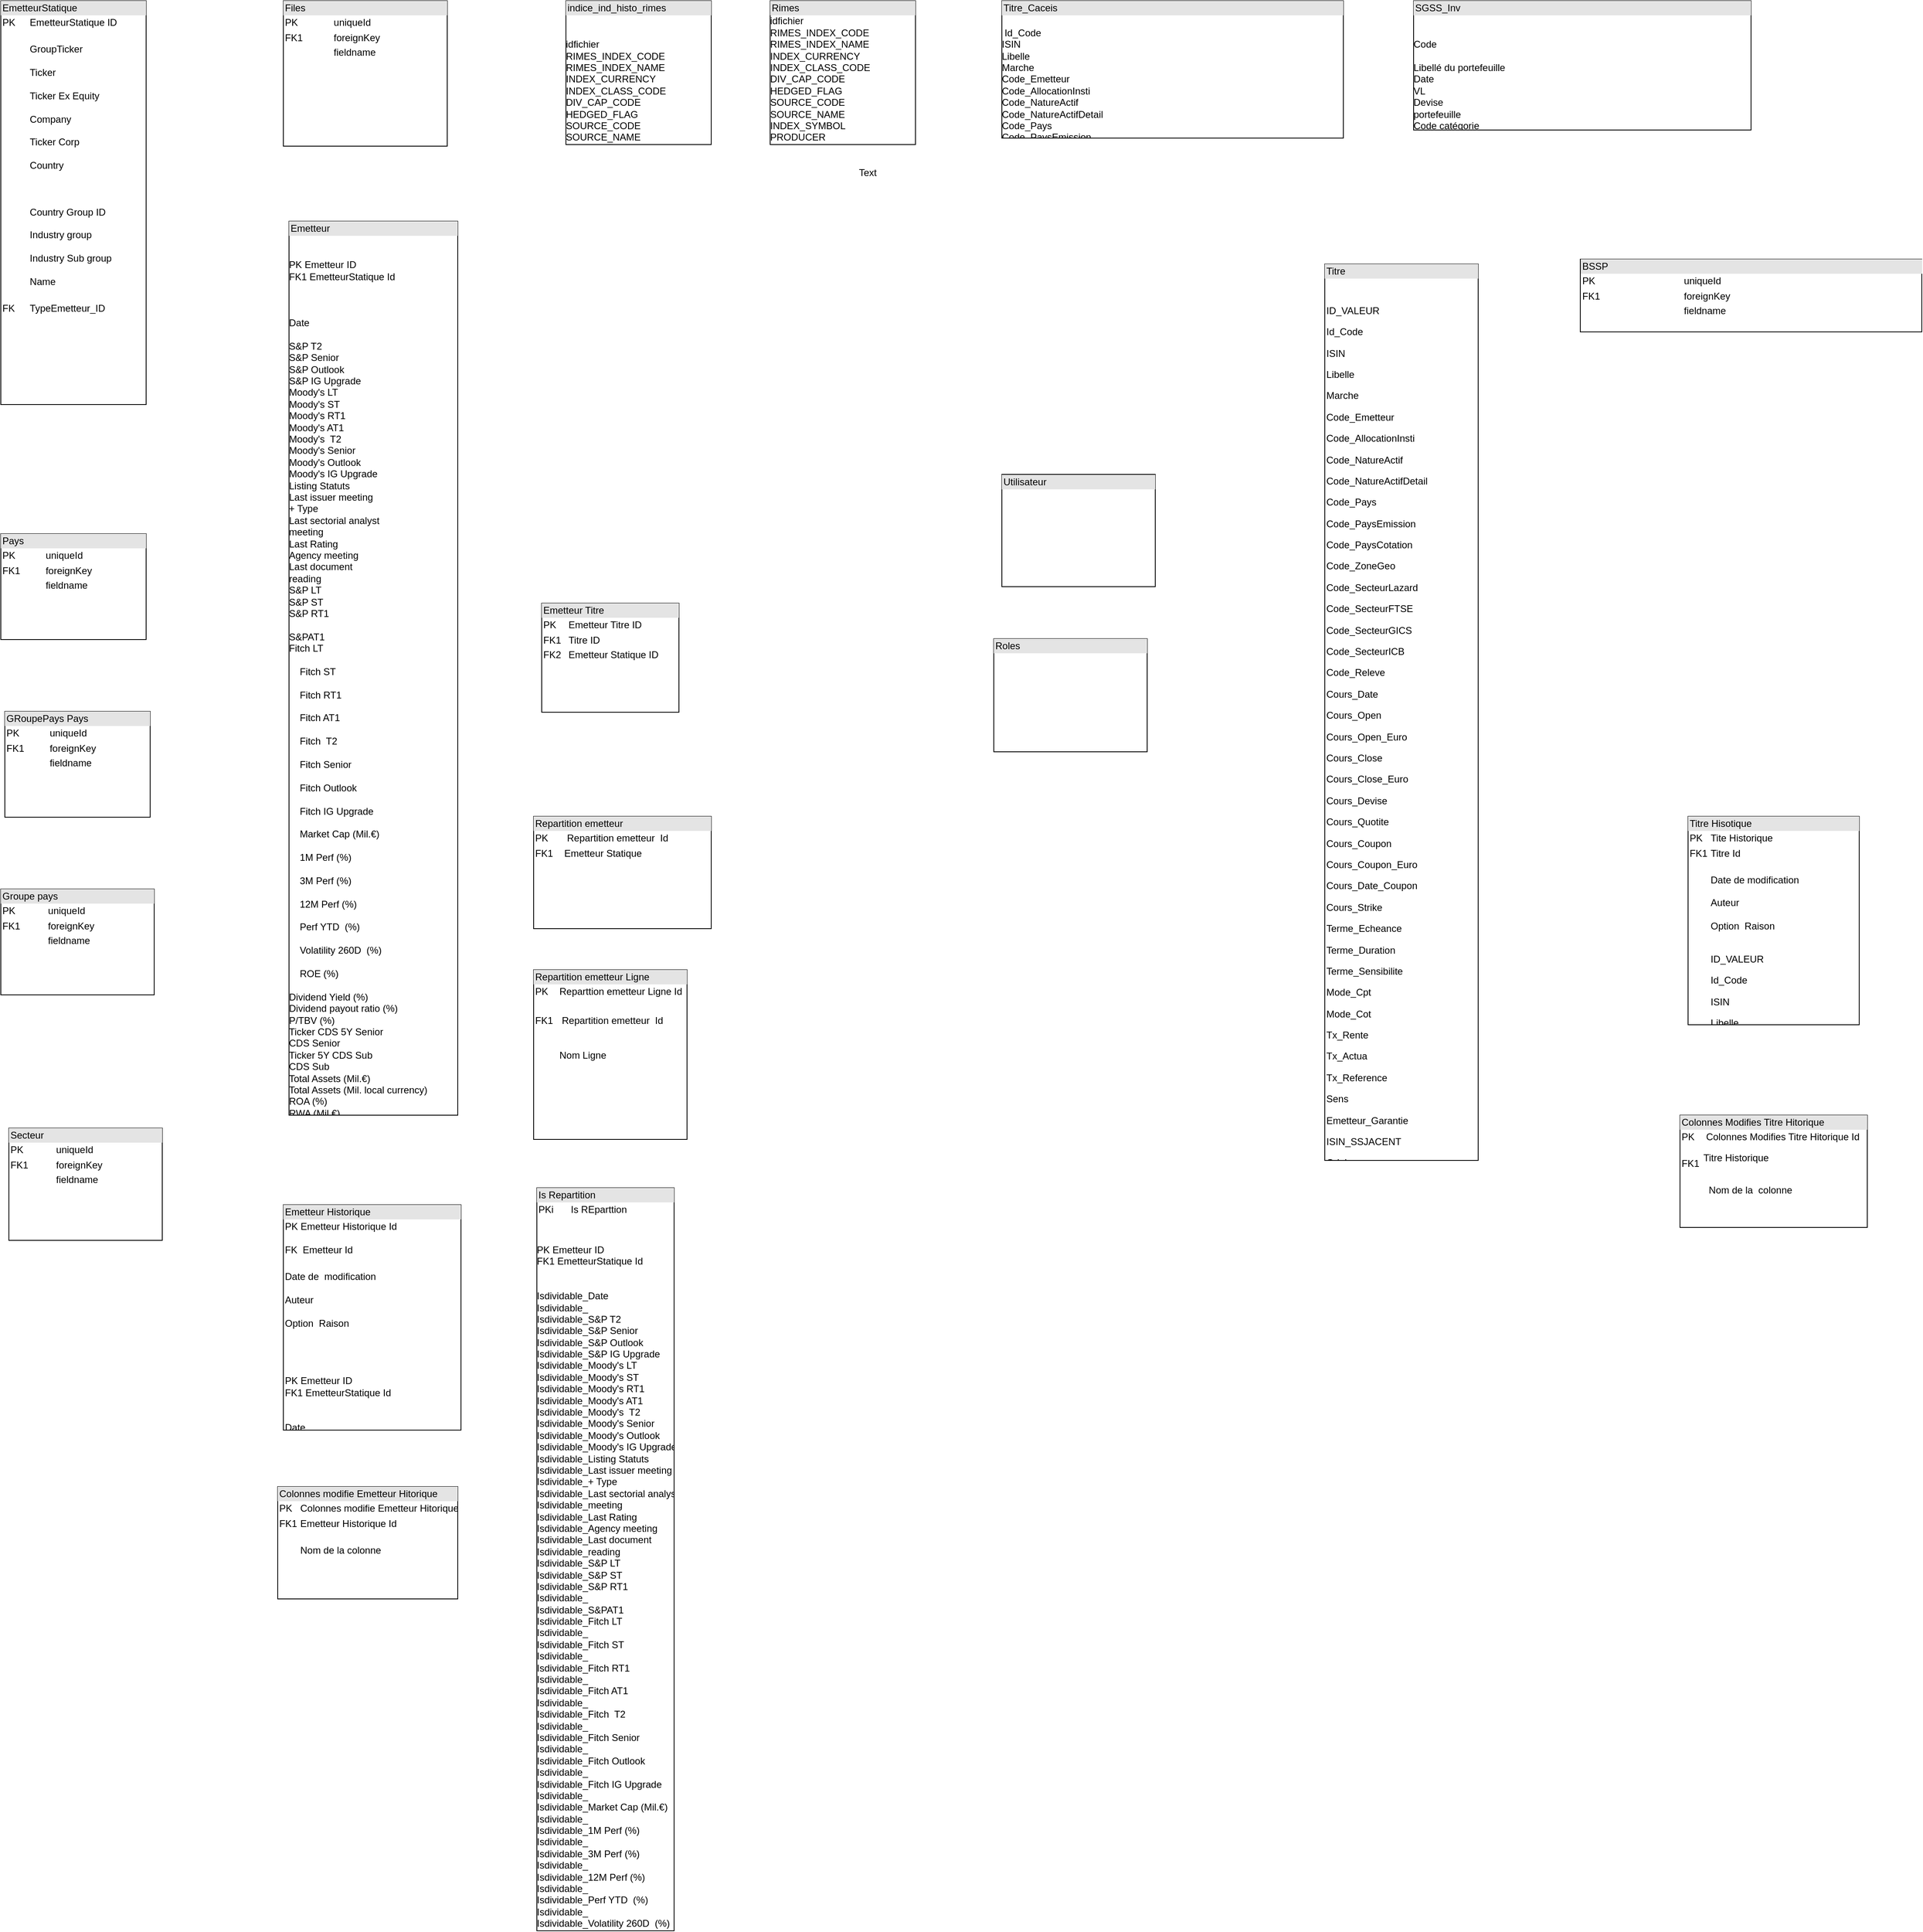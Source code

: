 <mxfile version="10.6.3" type="github"><diagram id="TjtUz1pdgcqCLsNkUrOu" name="Page-1"><mxGraphModel dx="3214" dy="1698" grid="1" gridSize="10" guides="1" tooltips="1" connect="1" arrows="1" fold="1" page="1" pageScale="1" pageWidth="827" pageHeight="1169" math="0" shadow="0"><root><mxCell id="0"/><mxCell id="1" parent="0"/><mxCell id="jOjhKFQKecabYzMcPybn-1" value="&lt;div style=&quot;box-sizing: border-box ; width: 100% ; background: #e4e4e4 ; padding: 2px&quot;&gt;EmetteurStatique&lt;/div&gt;&lt;table style=&quot;width: 100% ; font-size: 1em&quot; cellpadding=&quot;2&quot; cellspacing=&quot;0&quot;&gt;&lt;tbody&gt;&lt;tr&gt;&lt;td&gt;PK&lt;/td&gt;&lt;td&gt;EmetteurStatique ID&lt;br&gt;&lt;/td&gt;&lt;/tr&gt;&lt;tr&gt;&lt;td&gt;&lt;br&gt;&lt;/td&gt;&lt;td&gt;&lt;br&gt;GroupTicker&lt;br&gt;&lt;br&gt;Ticker&lt;br&gt;&lt;br&gt;Ticker Ex Equity&lt;br&gt;&lt;br&gt;Company&lt;br&gt;&lt;br&gt;Ticker Corp&lt;br&gt;&lt;br&gt;Country&lt;br&gt;&lt;br&gt;&lt;br&gt;&lt;br&gt;Country Group ID&lt;br&gt;&lt;br&gt;Industry group&lt;br&gt;&lt;br&gt;Industry Sub group&lt;br&gt;&lt;br&gt;Name&lt;br&gt;&lt;br&gt;&lt;/td&gt;&lt;/tr&gt;&lt;tr&gt;&lt;td&gt;FK&amp;nbsp;&amp;nbsp;&lt;/td&gt;&lt;td&gt;TypeEmetteur_ID&lt;br&gt;&lt;/td&gt;&lt;/tr&gt;&lt;/tbody&gt;&lt;/table&gt;" style="verticalAlign=top;align=left;overflow=fill;html=1;" parent="1" vertex="1"><mxGeometry x="80" y="50" width="180" height="500" as="geometry"/></mxCell><mxCell id="jOjhKFQKecabYzMcPybn-2" value="&lt;div style=&quot;box-sizing: border-box ; width: 100% ; background: #e4e4e4 ; padding: 2px&quot;&gt;Emetteur&lt;/div&gt;&lt;br&gt;&lt;div&gt;&lt;br&gt;&lt;/div&gt;&lt;div&gt;PK Emetteur ID&lt;/div&gt;&lt;div&gt;FK1 EmetteurStatique Id&lt;/div&gt;&lt;div&gt;&lt;br&gt;&lt;/div&gt;&lt;div&gt;&lt;br&gt;&lt;/div&gt;&lt;div&gt;&lt;br&gt;&lt;/div&gt;&lt;div&gt;Date&lt;/div&gt;&lt;div&gt;&lt;br&gt;&lt;/div&gt;&lt;div&gt;S&amp;amp;P T2&lt;/div&gt;&lt;div&gt;S&amp;amp;P Senior&lt;/div&gt;&lt;div&gt;S&amp;amp;P Outlook&lt;/div&gt;&lt;div&gt;S&amp;amp;P IG Upgrade&amp;nbsp;&lt;/div&gt;&lt;div&gt;Moody's LT&lt;/div&gt;&lt;div&gt;Moody's ST&lt;/div&gt;&lt;div&gt;Moody's RT1&lt;/div&gt;&lt;div&gt;Moody's AT1&lt;/div&gt;&lt;div&gt;Moody's&amp;nbsp; T2&lt;/div&gt;&lt;div&gt;Moody's Senior&lt;/div&gt;&lt;div&gt;Moody's Outlook&lt;/div&gt;&lt;div&gt;Moody's IG Upgrade&lt;/div&gt;&lt;div&gt;Listing Statuts&lt;/div&gt;&lt;div&gt;Last issuer meeting&amp;nbsp;&lt;/div&gt;&lt;div&gt;+ Type&lt;/div&gt;&lt;div&gt;Last sectorial analyst&amp;nbsp;&lt;/div&gt;&lt;div&gt;meeting&lt;/div&gt;&lt;div&gt;Last Rating&amp;nbsp;&lt;/div&gt;&lt;div&gt;Agency meeting&lt;/div&gt;&lt;div&gt;Last document&lt;/div&gt;&lt;div&gt;reading&amp;nbsp;&lt;/div&gt;&lt;div&gt;S&amp;amp;P LT&lt;/div&gt;&lt;div&gt;S&amp;amp;P ST&lt;/div&gt;&lt;div&gt;S&amp;amp;P RT1&lt;/div&gt;&lt;div&gt;&lt;br&gt;&lt;/div&gt;&lt;div&gt;S&amp;amp;PAT1&lt;/div&gt;&lt;div&gt;Fitch LT&lt;/div&gt;&lt;div&gt;&lt;br&gt;&lt;/div&gt;&lt;div&gt;&amp;nbsp; &amp;nbsp; Fitch ST&lt;/div&gt;&lt;div&gt;&lt;br&gt;&lt;/div&gt;&lt;div&gt;&amp;nbsp; &amp;nbsp; Fitch RT1&lt;/div&gt;&lt;div&gt;&lt;br&gt;&lt;/div&gt;&lt;div&gt;&amp;nbsp; &amp;nbsp; Fitch AT1&lt;/div&gt;&lt;div&gt;&lt;br&gt;&lt;/div&gt;&lt;div&gt;&amp;nbsp; &amp;nbsp; Fitch&amp;nbsp; T2&lt;/div&gt;&lt;div&gt;&lt;br&gt;&lt;/div&gt;&lt;div&gt;&amp;nbsp; &amp;nbsp; Fitch Senior&lt;/div&gt;&lt;div&gt;&lt;br&gt;&lt;/div&gt;&lt;div&gt;&amp;nbsp; &amp;nbsp; Fitch Outlook&lt;/div&gt;&lt;div&gt;&lt;br&gt;&lt;/div&gt;&lt;div&gt;&amp;nbsp; &amp;nbsp; Fitch IG Upgrade&amp;nbsp;&lt;/div&gt;&lt;div&gt;&lt;br&gt;&lt;/div&gt;&lt;div&gt;&amp;nbsp; &amp;nbsp; Market Cap (Mil.€)&lt;/div&gt;&lt;div&gt;&lt;br&gt;&lt;/div&gt;&lt;div&gt;&amp;nbsp; &amp;nbsp; 1M Perf (%)&lt;/div&gt;&lt;div&gt;&lt;br&gt;&lt;/div&gt;&lt;div&gt;&amp;nbsp; &amp;nbsp; 3M Perf (%)&lt;/div&gt;&lt;div&gt;&lt;br&gt;&lt;/div&gt;&lt;div&gt;&amp;nbsp; &amp;nbsp; 12M Perf (%)&lt;/div&gt;&lt;div&gt;&lt;br&gt;&lt;/div&gt;&lt;div&gt;&amp;nbsp; &amp;nbsp; Perf YTD&amp;nbsp; (%)&lt;/div&gt;&lt;div&gt;&lt;br&gt;&lt;/div&gt;&lt;div&gt;&amp;nbsp; &amp;nbsp; Volatility 260D&amp;nbsp; (%)&lt;/div&gt;&lt;div&gt;&lt;br&gt;&lt;/div&gt;&lt;div&gt;&amp;nbsp; &amp;nbsp; ROE (%)&lt;/div&gt;&lt;div&gt;&lt;br&gt;&lt;/div&gt;&lt;div&gt;Dividend Yield (%)&lt;/div&gt;&lt;div&gt;Dividend payout ratio (%)&lt;/div&gt;&lt;div&gt;P/TBV (%)&lt;/div&gt;&lt;div&gt;Ticker CDS 5Y Senior&lt;/div&gt;&lt;div&gt;CDS Senior&lt;/div&gt;&lt;div&gt;Ticker 5Y CDS Sub&lt;/div&gt;&lt;div&gt;CDS Sub&lt;/div&gt;&lt;div&gt;Total Assets (Mil.€)&lt;/div&gt;&lt;div&gt;Total Assets (Mil. local currency)&lt;/div&gt;&lt;div&gt;ROA (%)&lt;/div&gt;&lt;div&gt;RWA (Mil.€)&lt;/div&gt;&lt;div&gt;RWA (Mil. local currency)&lt;/div&gt;&lt;div&gt;Risk Density&lt;/div&gt;&lt;div&gt;Loan (Mil.€)&lt;/div&gt;&lt;div&gt;Loan (Mil.local currency)&lt;/div&gt;&lt;div&gt;&lt;br&gt;&lt;/div&gt;&lt;div&gt;NPA (Mil.€)&lt;/div&gt;&lt;div&gt;&lt;br&gt;&lt;/div&gt;&lt;div&gt;NPA (Mil.local currency)&lt;/div&gt;&lt;div&gt;&lt;br&gt;&lt;/div&gt;&lt;div&gt;NPA/Assets&lt;/div&gt;&lt;div&gt;Foreclosed (Mil.€)&lt;/div&gt;&lt;div&gt;&lt;br&gt;&lt;/div&gt;&lt;div&gt;Foreclosed/Asset&lt;/div&gt;&lt;div&gt;&lt;br&gt;&lt;/div&gt;&lt;div&gt;NPL (Mil.€)&lt;/div&gt;&lt;div&gt;&lt;br&gt;&lt;/div&gt;&lt;div&gt;NPL/Assets&lt;/div&gt;&lt;div&gt;&lt;br&gt;&lt;/div&gt;&lt;div&gt;NPL/Total Loans&lt;/div&gt;&lt;div&gt;&lt;br&gt;&lt;/div&gt;&lt;div&gt;Equity (Mil.€)&lt;/div&gt;&lt;div&gt;&lt;br&gt;&lt;/div&gt;&lt;div&gt;Equity (Mil.local currency)&lt;/div&gt;&lt;div&gt;&lt;br&gt;&lt;/div&gt;&lt;div&gt;NBI (Mil.€)&lt;/div&gt;&lt;div&gt;&lt;br&gt;&lt;/div&gt;&lt;div&gt;NBI (Mil.local currency)&lt;/div&gt;&lt;div&gt;&lt;br&gt;&lt;/div&gt;&lt;div&gt;NII (Mil.€)&lt;/div&gt;&lt;div&gt;&lt;br&gt;&lt;/div&gt;&lt;div&gt;NII (Mil.€)&lt;/div&gt;&lt;div&gt;&lt;br&gt;&lt;/div&gt;&lt;div&gt;c&lt;/div&gt;&lt;div&gt;&lt;br&gt;&lt;/div&gt;&lt;div&gt;NIM (%)&lt;/div&gt;&lt;div&gt;&lt;br&gt;&lt;/div&gt;&lt;div&gt;Net Profit (Mil.€)&lt;/div&gt;&lt;div&gt;&lt;br&gt;&lt;/div&gt;&lt;div&gt;Net Profit (Mil.local currency)&lt;/div&gt;&lt;div&gt;&lt;br&gt;&lt;/div&gt;&lt;div&gt;NII/NBI&lt;/div&gt;&lt;div&gt;&lt;br&gt;&lt;/div&gt;&lt;div&gt;Fees &amp;amp; Commissions&lt;/div&gt;&lt;div&gt;&lt;br&gt;&lt;/div&gt;&lt;div&gt;Fees/NBI&lt;/div&gt;&lt;div&gt;&lt;br&gt;&lt;/div&gt;&lt;div&gt;Efficiency Ratio (%)&lt;/div&gt;&lt;div&gt;&lt;br&gt;&lt;/div&gt;&lt;div&gt;Coverage Ratio (%)&lt;/div&gt;&lt;div&gt;&lt;br&gt;&lt;/div&gt;&lt;div&gt;Texas Ratio (%)&lt;/div&gt;&lt;div&gt;&lt;br&gt;&lt;/div&gt;&lt;div&gt;PPI (Mil.€)&lt;/div&gt;&lt;div&gt;&lt;br&gt;&lt;/div&gt;&lt;div&gt;Provisions (Mil.€)&lt;/div&gt;&lt;div&gt;&lt;br&gt;&lt;/div&gt;&lt;div&gt;Provisions/PPI&lt;/div&gt;&lt;div&gt;&lt;br&gt;&lt;/div&gt;&lt;div&gt;CET1 Real FL&lt;/div&gt;&lt;div&gt;&lt;br&gt;&lt;/div&gt;&lt;div&gt;Margin FL&lt;/div&gt;&lt;div&gt;&lt;br&gt;&lt;/div&gt;&lt;div&gt;Total CET1 Req FL&lt;/div&gt;&lt;div&gt;&lt;br&gt;&lt;/div&gt;&lt;div&gt;CCB&lt;/div&gt;&lt;div&gt;&lt;br&gt;&lt;/div&gt;&lt;div&gt;Syst. Buffer&lt;/div&gt;&lt;div&gt;&lt;br&gt;&lt;/div&gt;&lt;div&gt;G-SII&lt;/div&gt;&lt;div&gt;&lt;br&gt;&lt;/div&gt;&lt;div&gt;O-SII&lt;/div&gt;&lt;div&gt;&lt;br&gt;&lt;/div&gt;&lt;div&gt;CCyB&lt;/div&gt;&lt;div&gt;&lt;br&gt;&lt;/div&gt;&lt;div&gt;P1 - CET1&lt;/div&gt;&lt;div&gt;&lt;br&gt;&lt;/div&gt;&lt;div&gt;P2R - CET1&lt;/div&gt;&lt;div&gt;&lt;br&gt;&lt;/div&gt;&lt;div&gt;Impact CET1 Stress Test 2018&lt;/div&gt;&lt;div&gt;&lt;br&gt;&lt;/div&gt;&lt;div&gt;T1 Ratio (FL)&lt;/div&gt;&lt;div&gt;&lt;br&gt;&lt;/div&gt;&lt;div&gt;&lt;br&gt;&lt;/div&gt;&lt;div&gt;Total Tier 1 Req FL&lt;/div&gt;&lt;div&gt;&lt;br&gt;&lt;/div&gt;&lt;div&gt;P1 - AT1&lt;/div&gt;&lt;div&gt;&lt;br&gt;&lt;/div&gt;&lt;div&gt;P2R - AT1&lt;/div&gt;&lt;div&gt;&lt;br&gt;&lt;/div&gt;&lt;div&gt;Tier 2 Real FL&lt;/div&gt;&lt;div&gt;&lt;br&gt;&lt;/div&gt;&lt;div&gt;&amp;nbsp; &amp;nbsp; Total Tier 2 Req FL&lt;/div&gt;&lt;div&gt;&lt;br&gt;&lt;/div&gt;&lt;div&gt;P1-Tier 2&lt;/div&gt;&lt;div&gt;&lt;br&gt;&lt;/div&gt;&lt;div&gt;P2R - Tier 2&lt;/div&gt;&lt;div&gt;&lt;br&gt;&lt;/div&gt;&lt;div&gt;Total Capital Real FL&lt;/div&gt;&lt;div&gt;&lt;br&gt;&lt;/div&gt;&lt;div&gt;RWA (Ccy)&lt;/div&gt;&lt;div&gt;&lt;br&gt;&lt;/div&gt;&lt;div&gt;ADI 2017CCY (in millions)&lt;/div&gt;&lt;div&gt;&lt;br&gt;&lt;/div&gt;&lt;div&gt;Leverage Ratio&lt;/div&gt;&lt;div&gt;&lt;br&gt;&lt;/div&gt;&lt;div&gt;MREL Requirement&lt;/div&gt;&lt;div&gt;&lt;br&gt;&lt;/div&gt;&lt;div&gt;MREL&lt;/div&gt;&lt;div&gt;&lt;br&gt;&lt;/div&gt;&lt;div&gt;MREL Composition&lt;/div&gt;&lt;div&gt;&lt;br&gt;&lt;/div&gt;&lt;div&gt;&lt;br&gt;&lt;/div&gt;&lt;div&gt;Loan/Deposits (%)&lt;/div&gt;&lt;div&gt;&lt;br&gt;&lt;/div&gt;&lt;div&gt;Gross Revenue (Mil.€)&lt;/div&gt;&lt;div&gt;&lt;br&gt;&lt;/div&gt;&lt;div&gt;Gross Revenue (Mil.local currency)&lt;/div&gt;&lt;div&gt;&lt;br&gt;&lt;/div&gt;&lt;div&gt;Deposits (Mil.€)&lt;/div&gt;&lt;div&gt;&lt;br&gt;&lt;/div&gt;&lt;div&gt;Deposits (Mil.local currency)&lt;/div&gt;&lt;div&gt;Total Investments LT (Mil.€)&lt;/div&gt;&lt;div&gt; Fixed Income/Trading Invest&lt;/div&gt;&lt;div&gt;Fixed Income/Trading&amp;nbsp;&lt;/div&gt;&lt;div&gt;Invest to TI&lt;/div&gt;&lt;div&gt;Loans &amp;amp; Mortgages Invest&lt;/div&gt;&lt;div&gt;Loans &amp;amp; Mortgages&amp;nbsp;&lt;/div&gt;&lt;div&gt;Invest to TI&lt;/div&gt;&lt;div&gt;Fixed Income Securities&lt;/div&gt;&lt;div&gt;-HTM Invest&lt;/div&gt;&lt;div&gt;Fixed Income Securities&lt;/div&gt;&lt;div&gt;-HTM Invest to TI&lt;/div&gt;&lt;div&gt;Equity Securities&lt;/div&gt;&lt;div&gt;Equity Securities to TI&lt;/div&gt;&lt;div&gt;Real Estate Investments&lt;/div&gt;&lt;div&gt;Real Estate Investments to TI&lt;/div&gt;&lt;div&gt;Other Investments&lt;/div&gt;&lt;div&gt;Other Investments to TI&lt;/div&gt;&lt;div&gt;Equity %&lt;/div&gt;&lt;div&gt;Total Liabilities (Mil.€)&lt;/div&gt;&lt;div&gt;Total Liabilities&lt;/div&gt;&lt;div&gt; (Mil.local currency)&lt;/div&gt;&lt;div&gt;Net premium revenue (Mil.€)&lt;/div&gt;&lt;div&gt;Net premium revenue&amp;nbsp;&lt;/div&gt;&lt;div&gt;(Mil.local currency)&lt;/div&gt;&lt;div&gt;Net premium revenue&amp;nbsp;&lt;/div&gt;&lt;div&gt;Life (Mil.€)&lt;/div&gt;&lt;div&gt;Net premium revenue&amp;nbsp;&lt;/div&gt;&lt;div&gt;Life (Mil.local currency)&lt;/div&gt;&lt;div&gt;Net Premium Life to&amp;nbsp;&lt;/div&gt;&lt;div&gt;Total Net Premium&lt;/div&gt;&lt;div&gt;Net premium revenue&lt;/div&gt;&lt;div&gt;Non Life (Mil.€)&lt;/div&gt;&lt;div&gt;Net premium revenue&amp;nbsp;&lt;/div&gt;&lt;div&gt;Non Life (Mil.local currency)&lt;/div&gt;&lt;div&gt;Net Premium Non&amp;nbsp;&lt;/div&gt;&lt;div&gt;Life to Total Net Premium&lt;/div&gt;&lt;div&gt;Operating Income (Mil.€)&lt;/div&gt;&lt;div&gt;Operating Income&amp;nbsp;&lt;/div&gt;&lt;div&gt;(Mil.local currency)&lt;/div&gt;&lt;div&gt;Net Income (Mil.€)&lt;/div&gt;&lt;div&gt;Net Income (Mil.local currency)&lt;/div&gt;&lt;div&gt;Operating Margin (%)&lt;/div&gt;&lt;div&gt;Net Income Margin (%)&lt;/div&gt;&lt;div&gt;Gross Premium Written (life)&lt;/div&gt;&lt;div&gt;Gross Premium Written (Non life)&lt;/div&gt;&lt;div&gt;Combined Ratio (Non life) (%)&lt;/div&gt;&lt;div&gt;Loss Ratio (Non Life) (%)&lt;/div&gt;&lt;div&gt;Expense Ratio (Non Life) (%)&lt;/div&gt;&lt;div&gt;Benefit Ratio (Life) (%)&lt;/div&gt;&lt;div&gt;Cost Ratio (life) (%)&lt;/div&gt;&lt;div&gt;SCR (%)&lt;/div&gt;&lt;div&gt;MCR (%)&lt;/div&gt;&lt;div&gt;Currency&lt;/div&gt;&lt;div&gt;Period&lt;/div&gt;&lt;div&gt;PL&lt;/div&gt;&lt;div&gt;BS&lt;/div&gt;&lt;div&gt;Capital&lt;/div&gt;&lt;div&gt;&lt;br&gt;&lt;/div&gt;&lt;div&gt;Liquidity&lt;/div&gt;&lt;div&gt;&lt;br&gt;&lt;/div&gt;&lt;div&gt;TLTRO 2&lt;/div&gt;&lt;div&gt;&lt;br&gt;&lt;/div&gt;&lt;div&gt;Strategy &amp;amp; Guidances&lt;/div&gt;&lt;div&gt;Comments&lt;/div&gt;&lt;div&gt;Strategy&lt;/div&gt;&lt;div&gt;Rating Agencies&lt;/div&gt;&lt;div&gt;&lt;br&gt;&lt;/div&gt;&lt;div&gt;Investment Thesis&lt;/div&gt;&lt;div&gt;&lt;br&gt;&lt;/div&gt;&lt;div&gt;SRI Comments&lt;/div&gt;&lt;div&gt;Newsflow&lt;/div&gt;&lt;div&gt;Plan&lt;/div&gt;&lt;div&gt;Executed&lt;/div&gt;&lt;div&gt;Plan 1&lt;/div&gt;&lt;div&gt;Executed 1&amp;nbsp;&lt;/div&gt;&lt;div&gt;Plan 2&amp;nbsp;&lt;/div&gt;&lt;div&gt;Executed 2&lt;/div&gt;&lt;div&gt;GLOBAL FUNDING TARGET&lt;/div&gt;&lt;div&gt;Issuance program: Covered&lt;/div&gt;&lt;div&gt;Realized&lt;/div&gt;&lt;div&gt;Issuance program: Senior&lt;/div&gt;&lt;div&gt;Realized&amp;nbsp;&lt;/div&gt;&lt;div&gt;Issuance program: Tier 2&lt;/div&gt;&lt;div&gt;Realized&lt;/div&gt;&lt;div&gt;Issuance program: RT1&lt;/div&gt;&lt;div&gt;Realized&lt;/div&gt;&lt;div&gt;&lt;br&gt;&lt;/div&gt;&lt;div&gt;ssuance program: Secured&lt;/div&gt;&lt;div&gt;&lt;br&gt;&lt;/div&gt;&lt;div&gt;Realized&lt;/div&gt;&lt;div&gt;&lt;br&gt;&lt;/div&gt;&lt;div&gt;ssuance program: Senior preferred/unsecured&lt;/div&gt;&lt;div&gt;&lt;br&gt;&lt;/div&gt;&lt;div&gt;Realized&lt;/div&gt;&lt;div&gt;&lt;br&gt;&lt;/div&gt;&lt;div&gt;Issuance program: NPS&lt;/div&gt;&lt;div&gt;&lt;br&gt;&lt;/div&gt;&lt;div&gt;Realized&lt;/div&gt;&lt;div&gt;&lt;br&gt;&lt;/div&gt;&lt;div&gt;Issuance program: AT1&lt;/div&gt;&lt;div&gt;&lt;br&gt;&lt;/div&gt;&lt;div&gt;Realized&lt;/div&gt;&lt;div&gt;Vigeo Score HR&lt;/div&gt;&lt;div&gt;Vigeo Score ENV&lt;/div&gt;&lt;div&gt;Vigeo Score C&amp;amp;S&lt;/div&gt;&lt;div&gt;Vigeo Score CG&lt;/div&gt;&lt;div&gt;Vigeo Score CIN&lt;/div&gt;&lt;div&gt;Vigeo Score HRts&lt;/div&gt;&lt;div&gt;Vigeo Score Total&lt;/div&gt;&lt;div&gt;Trucost Issuance Scope 1&lt;/div&gt;&lt;div&gt;Trucost Issuance Scope 2&lt;/div&gt;&lt;div&gt;Trucost Carbon Intensity-Scope&amp;nbsp;&lt;/div&gt;&lt;div&gt;1 (tonnes CO2e/USD mn)&lt;/div&gt;&lt;div&gt;Trucost Carbon Intensity-Scope&amp;nbsp;&lt;/div&gt;&lt;div&gt;2 (tonnes CO2e/USD mn)&lt;/div&gt;&lt;div&gt;Analyst&lt;/div&gt;&lt;div&gt;2nd Analyst&lt;/div&gt;&lt;div&gt;IR Mail&lt;/div&gt;&lt;div&gt;IR Phone&lt;/div&gt;&lt;div&gt;Credit quality&lt;/div&gt;&lt;div&gt;Credit trend&lt;/div&gt;&lt;div&gt;RV Senior&lt;/div&gt;&lt;div&gt;RV Sub&lt;/div&gt;&lt;div&gt;One pager ?&lt;/div&gt;&lt;div&gt;Currency&lt;/div&gt;&lt;div&gt;&lt;br&gt;&lt;/div&gt;&lt;br&gt;&lt;br&gt;&lt;br&gt;&lt;br&gt;&lt;br&gt;&lt;br&gt;&lt;br&gt;&lt;br&gt;&lt;br&gt;&lt;br&gt;&lt;br&gt;&lt;br&gt;&lt;br&gt;&lt;br&gt;&lt;br&gt;&lt;br&gt;&lt;table&gt;&lt;tbody&gt;&lt;tr&gt;&lt;td&gt;&lt;br&gt;&lt;/td&gt;&lt;/tr&gt;&lt;/tbody&gt;&lt;/table&gt;" style="verticalAlign=top;align=left;overflow=fill;html=1;" parent="1" vertex="1"><mxGeometry x="437" y="323" width="209" height="1107" as="geometry"/></mxCell><mxCell id="jOjhKFQKecabYzMcPybn-3" value="&lt;div style=&quot;box-sizing: border-box ; width: 100% ; background: #e4e4e4 ; padding: 2px&quot;&gt;Emetteur Titre&lt;/div&gt;&lt;table style=&quot;width: 100% ; font-size: 1em&quot; cellpadding=&quot;2&quot; cellspacing=&quot;0&quot;&gt;&lt;tbody&gt;&lt;tr&gt;&lt;td&gt;PK&lt;/td&gt;&lt;td&gt;Emetteur Titre ID&lt;/td&gt;&lt;/tr&gt;&lt;tr&gt;&lt;td&gt;FK1&lt;/td&gt;&lt;td&gt;Titre ID&lt;/td&gt;&lt;/tr&gt;&lt;tr&gt;&lt;td&gt;FK2&lt;/td&gt;&lt;td&gt;Emetteur Statique ID&lt;/td&gt;&lt;/tr&gt;&lt;/tbody&gt;&lt;/table&gt;" style="verticalAlign=top;align=left;overflow=fill;html=1;" parent="1" vertex="1"><mxGeometry x="750" y="796" width="170" height="135" as="geometry"/></mxCell><mxCell id="jOjhKFQKecabYzMcPybn-4" value="&lt;div style=&quot;box-sizing: border-box ; width: 100% ; background: #e4e4e4 ; padding: 2px&quot;&gt;Titre&lt;/div&gt;&lt;table style=&quot;width: 100% ; font-size: 1em&quot; cellpadding=&quot;2&quot; cellspacing=&quot;0&quot;&gt;&lt;tbody&gt;&lt;tr&gt;&lt;td&gt;&lt;br&gt;&lt;/td&gt;&lt;td&gt;&lt;/td&gt;&lt;/tr&gt;&lt;tr&gt;&lt;td&gt;&lt;p&gt;ID_VALEUR &lt;/p&gt;&lt;p&gt;Id_Code &lt;/p&gt;&lt;p&gt;ISIN &lt;/p&gt;&lt;p&gt;Libelle &lt;/p&gt;&lt;p&gt;Marche &lt;/p&gt;&lt;p&gt;Code_Emetteur &lt;/p&gt;&lt;p&gt;Code_AllocationInsti &lt;/p&gt;&lt;p&gt;Code_NatureActif &lt;/p&gt;&lt;p&gt;Code_NatureActifDetail &lt;/p&gt;&lt;p&gt;Code_Pays &lt;/p&gt;&lt;p&gt;Code_PaysEmission &lt;/p&gt;&lt;p&gt;Code_PaysCotation &lt;/p&gt;&lt;p&gt;Code_ZoneGeo &lt;/p&gt;&lt;p&gt;Code_SecteurLazard &lt;/p&gt;&lt;p&gt;Code_SecteurFTSE &lt;/p&gt;&lt;p&gt;Code_SecteurGICS &lt;/p&gt;&lt;p&gt;Code_SecteurICB &lt;/p&gt;&lt;p&gt;Code_Releve &lt;/p&gt;&lt;p&gt;Cours_Date &lt;/p&gt;&lt;p&gt;Cours_Open &lt;/p&gt;&lt;p&gt;Cours_Open_Euro &lt;/p&gt;&lt;p&gt;Cours_Close &lt;/p&gt;&lt;p&gt;Cours_Close_Euro &lt;/p&gt;&lt;p&gt;Cours_Devise &lt;/p&gt;&lt;p&gt;Cours_Quotite &lt;/p&gt;&lt;p&gt;Cours_Coupon &lt;/p&gt;&lt;p&gt;Cours_Coupon_Euro &lt;/p&gt;&lt;p&gt;Cours_Date_Coupon &lt;/p&gt;&lt;p&gt;Cours_Strike &lt;/p&gt;&lt;p&gt;Terme_Echeance &lt;/p&gt;&lt;p&gt;Terme_Duration &lt;/p&gt;&lt;p&gt;Terme_Sensibilite &lt;/p&gt;&lt;p&gt;Mode_Cpt &lt;/p&gt;&lt;p&gt;Mode_Cot &lt;/p&gt;&lt;p&gt;Tx_Rente &lt;/p&gt;&lt;p&gt;Tx_Actua &lt;/p&gt;&lt;p&gt;Tx_Reference &lt;/p&gt;&lt;p&gt;Sens &lt;/p&gt;&lt;p&gt;Emetteur_Garantie &lt;/p&gt;&lt;p&gt;ISIN_SSJACENT &lt;/p&gt;&lt;p&gt;Origine &lt;/p&gt;&lt;p&gt;IsOPCVM &lt;/p&gt;&lt;p&gt;OPCVM_MAISON &lt;/p&gt;&lt;p&gt;OPCVM_NUMCLI &lt;/p&gt;&lt;p&gt;OPCVM_CLASSIFICATION &lt;/p&gt;&lt;p&gt;Releve_Code_Actif &lt;/p&gt;&lt;p&gt;Releve_Code_Zone_Geo &lt;/p&gt;&lt;p&gt;Reuters_RIC &lt;/p&gt;&lt;p&gt;Reuters_Quote_Id &lt;/p&gt;&lt;p&gt;Reuters_Org_Id &lt;/p&gt;&lt;p&gt;Reuters_IsRealTime &lt;/p&gt;&lt;p&gt;Reuters_Priority &lt;/p&gt;&lt;p&gt;Gestion_IsEligiblePEA &lt;/p&gt;&lt;p&gt;Gestion_IsCote &lt;/p&gt;&lt;p&gt;Cours_OPCVM_Date &lt;/p&gt;&lt;p&gt;Cours_OPCVM_Open &lt;/p&gt;&lt;p&gt;Cours_OPCVM_Open_Euro &lt;/p&gt;&lt;p&gt;Cours_OPCVM_Close &lt;/p&gt;&lt;p&gt;Cours_OPCVM_Close_Euro &lt;/p&gt;&lt;p&gt;Cours_OPCVM_Coupon &lt;/p&gt;&lt;p&gt;Cours_OPCVM_Coupon_Euro &lt;/p&gt;&lt;p&gt;Cours_OPCVM_Date_Coupon &lt;/p&gt;&lt;p&gt;OPCVM_DURATION_C &lt;/p&gt;&lt;p&gt;OPCVM_TXACTUA_C &lt;/p&gt;&lt;p&gt;OPCVM_Sensi_C &lt;/p&gt;&lt;p&gt;OPCVM_DURATION_P &lt;/p&gt;&lt;p&gt;OPCVM_TXACTUA_P &lt;/p&gt;&lt;p&gt;OPCVM_Sensi_P &lt;/p&gt;&lt;p&gt;NB_Actions &lt;/p&gt;&lt;p&gt;NB_Actions_Date &lt;/p&gt;&lt;p&gt;Terme_Callable &lt;/p&gt;&lt;p&gt;Terme_Date_Call &lt;/p&gt;&lt;p&gt;Terme_Tx_Actua_Bloomberg &lt;/p&gt;&lt;p&gt;Terme_Sensi_Bloomberg &lt;/p&gt;&lt;p&gt;Derives_Categorie_ss_jacent &lt;/p&gt;&lt;p&gt;Derives_Tx_Nominal &lt;/p&gt;&lt;p&gt;Derives_Date_Emission &lt;/p&gt;&lt;p&gt;Derives_Duree_emprunt &lt;/p&gt;&lt;p&gt;Derives_IsLivrable &lt;/p&gt;&lt;p&gt;Date_Maj &lt;/p&gt;&lt;p&gt;Date_Cloture &lt;/p&gt;&lt;p&gt;OPCVM_NBDEC &lt;/p&gt;&lt;p&gt;CDEVEM &lt;/p&gt;&lt;p&gt;CNATEM &lt;/p&gt;&lt;p&gt;FORMEX &lt;/p&gt;&lt;p&gt;COBCNV &lt;/p&gt;&lt;p&gt;COBTXV &lt;/p&gt;&lt;p&gt;COBSER &lt;/p&gt;&lt;p&gt;CEUROB &lt;/p&gt;&lt;p&gt;COBECH &lt;/p&gt;&lt;p&gt;CSOUMDDG &lt;/p&gt;&lt;p&gt;CPLVAL &lt;/p&gt;&lt;p&gt;CCOTFR &lt;/p&gt;&lt;p&gt;CCOTET &lt;/p&gt;&lt;p&gt;PDCVREF &lt;/p&gt;&lt;p&gt;VOLATILITE &lt;/p&gt;&lt;p&gt;PREMIS &lt;/p&gt;&lt;p&gt;MREMBT &lt;/p&gt;&lt;p&gt;TYPVAL &lt;/p&gt;&lt;p&gt;DEMAT &lt;/p&gt;&lt;p&gt;VALSICO &lt;/p&gt;&lt;p&gt;Code_Releve_Pays &lt;/p&gt;&lt;p&gt;Code_Releve_Nature &lt;/p&gt;&lt;p&gt;Notation_SP &lt;/p&gt;&lt;p&gt;Notation_SP_Type &lt;/p&gt;&lt;p&gt;Notation_SP_Date &lt;/p&gt;&lt;p&gt;Notation_M &lt;/p&gt;&lt;p&gt;Notation_M_Type &lt;/p&gt;&lt;p&gt;Notation_M_Date &lt;/p&gt;&lt;p&gt;DDIVIX &lt;/p&gt;&lt;p&gt;RDIVIS &lt;/p&gt;&lt;p&gt;CoefAction &lt;/p&gt;&lt;p&gt;Cours_Close_FinMois &lt;/p&gt;&lt;p&gt;Devise1 &lt;/p&gt;&lt;p&gt;Devise2 &lt;/p&gt;&lt;p&gt;DateCloture &lt;/p&gt;&lt;p&gt;Active &lt;/p&gt;&lt;p&gt;Tx_Type &lt;/p&gt;&lt;p&gt;Tx_Code &lt;/p&gt;&lt;p&gt;Tx_Courbe_Revalo &lt;/p&gt;&lt;p&gt;Tx_Marge_Courbe_Revalo &lt;/p&gt;&lt;p&gt;Tx_Date_Marge_CR &lt;/p&gt;&lt;p&gt;IsStepUp &lt;/p&gt;&lt;p&gt;RangSubord &lt;/p&gt;&lt;p&gt;IsHybride &lt;/p&gt;&lt;p&gt;IsPerpetuelle &lt;/p&gt;&lt;p&gt;IVALTTF &lt;/p&gt;&lt;p&gt;DINOUTTTF &lt;/p&gt;&lt;p&gt;AGDR &lt;/p&gt;&lt;p&gt;INTEGDERIVE &lt;/p&gt;&lt;p&gt;CDEVEXPO &lt;/p&gt;&lt;p&gt;RATIO_CONVERS &lt;/p&gt;&lt;p&gt;DATE_DEB_CONV &lt;/p&gt;&lt;p&gt;DATE_FIN_CONV &lt;/p&gt;&lt;p&gt;DELTA_CONVERS &lt;/p&gt;&lt;p&gt;CSOUMIRS &lt;/p&gt;&lt;p&gt;CREFIS &lt;/p&gt;&lt;p&gt;NOTATION_F &lt;/p&gt;&lt;p&gt;NOTATION_F_TYPE &lt;/p&gt;&lt;p&gt;NOTATION_F_DATE &lt;/p&gt;&lt;p&gt;Ref_SWAP &lt;/p&gt;&lt;p&gt;PEA_PME_ADMIS &lt;/p&gt;&lt;p&gt;PEA_PME_TIT_NC &lt;/p&gt;&lt;p&gt;CODEVISIN_D &lt;/p&gt;&lt;p&gt;SR_MONTANT &lt;/p&gt;&lt;p&gt;CIC &lt;/p&gt;&lt;p&gt;CIC_CALL &lt;/p&gt;&lt;p&gt;CIC_PUT &lt;/p&gt;&lt;p&gt;AIFM_SubAssetCode &lt;/p&gt;&lt;p&gt;AIFM_SubAssetCode_TurnOver &lt;/p&gt;&lt;p&gt;Code_Liquidite &lt;/p&gt;&lt;p&gt;Code_PERFORMANCES_ESPEREE &lt;/p&gt;&lt;p&gt;PDCVRF &lt;/p&gt;&lt;p&gt;FLT_SPREAD &lt;/p&gt;&lt;p&gt;REDEMP_VAL &lt;/p&gt;&lt;p&gt;IS_SECURED &lt;/p&gt;&lt;p&gt;IS_COVERED &lt;/p&gt;&lt;p&gt;CNVX_Mid &lt;/p&gt;&lt;p&gt;Profil_Option &lt;/p&gt;&lt;p&gt;Nb_Droits_Vote &lt;/p&gt;&lt;p&gt;Nb_Droits_Vote_Bloomberg &lt;/p&gt;&lt;p&gt;NB_ACTION_Bloomberg &lt;/p&gt;&lt;p&gt;DATNBACT_Bloomberg &lt;/p&gt;&lt;p&gt;Nb_Droits_Vote_Regulateur &lt;/p&gt;&lt;p&gt;Nb_Actions_Regulateur &lt;/p&gt;&lt;p&gt;Indicateur_priorite_droits_votes &lt;/p&gt;&lt;p&gt;Indicateur_priorite_nb_Actions &lt;/p&gt;&lt;p&gt;Date_Nb_Actions_Regulateur &lt;/p&gt;&lt;p&gt;Code_Regulateur&lt;/p&gt;&lt;br&gt;&lt;br&gt;&lt;/td&gt;&lt;td&gt;&lt;br&gt;&lt;/td&gt;&lt;/tr&gt;&lt;/tbody&gt;&lt;/table&gt;&lt;br&gt;&lt;br&gt;" style="verticalAlign=top;align=left;overflow=fill;html=1;" parent="1" vertex="1"><mxGeometry x="1720" y="376" width="190" height="1110" as="geometry"/></mxCell><mxCell id="jOjhKFQKecabYzMcPybn-5" value="&lt;div style=&quot;box-sizing: border-box ; width: 100% ; background: #e4e4e4 ; padding: 2px&quot;&gt;Titre_Caceis&lt;/div&gt;&lt;br&gt;&amp;nbsp;&lt;span&gt;Id_Code&lt;/span&gt;&lt;div&gt;ISIN&lt;/div&gt;&lt;div&gt;Libelle&lt;/div&gt;&lt;div&gt;Marche&lt;/div&gt;&lt;div&gt;Code_Emetteur&lt;/div&gt;&lt;div&gt;Code_AllocationInsti&lt;/div&gt;&lt;div&gt;Code_NatureActif&lt;/div&gt;&lt;div&gt;Code_NatureActifDetail&lt;/div&gt;&lt;div&gt;Code_Pays&lt;/div&gt;&lt;div&gt;Code_PaysEmission&lt;/div&gt;&lt;div&gt;Code_PaysCotation&lt;/div&gt;&lt;div&gt;Code_ZoneGeo&lt;/div&gt;&lt;div&gt;Code_SecteurLazard&lt;/div&gt;&lt;div&gt;Code_SecteurFTSE&lt;/div&gt;&lt;div&gt;Code_SecteurGICS&lt;/div&gt;&lt;div&gt;Code_SecteurICB&lt;/div&gt;&lt;div&gt;Code_Releve&lt;/div&gt;&lt;div&gt;Cours_Date&lt;/div&gt;&lt;div&gt;Cours_Open&lt;/div&gt;&lt;div&gt;Cours_Open_Euro&lt;/div&gt;&lt;div&gt;Cours_Close&lt;/div&gt;&lt;div&gt;Cours_Close_Euro&lt;/div&gt;&lt;div&gt;Cours_Devise&lt;/div&gt;&lt;div&gt;Cours_Quotite&lt;/div&gt;&lt;div&gt;Cours_Coupon&lt;/div&gt;&lt;div&gt;Cours_Coupon_Euro&lt;/div&gt;&lt;div&gt;Cours_Date_Coupon&lt;/div&gt;&lt;div&gt;Cours_Strike&lt;/div&gt;&lt;div&gt;Terme_Echeance&lt;/div&gt;&lt;div&gt;Terme_Duration&lt;/div&gt;&lt;div&gt;Terme_Sensibilite&lt;/div&gt;&lt;div&gt;Mode_Cpt&lt;/div&gt;&lt;div&gt;Mode_Cot&lt;/div&gt;&lt;div&gt;Tx_Rente&lt;/div&gt;&lt;div&gt;Tx_Actua&lt;/div&gt;&lt;div&gt;Tx_Reference&lt;/div&gt;&lt;div&gt;Sens&lt;/div&gt;&lt;div&gt;Emetteur_Garantie&lt;/div&gt;&lt;div&gt;ISIN_SSJACENT&lt;/div&gt;&lt;div&gt;Origine&lt;/div&gt;&lt;div&gt;IsOPCVM&lt;/div&gt;&lt;div&gt;OPCVM_MAISON&lt;/div&gt;&lt;div&gt;OPCVM_NUMCLI&lt;/div&gt;&lt;div&gt;OPCVM_CLASSIFICATION&lt;/div&gt;&lt;div&gt;Releve_Code_Actif&lt;/div&gt;&lt;div&gt;Releve_Code_Zone_Geo&lt;/div&gt;&lt;div&gt;Reuters_RIC&lt;/div&gt;&lt;div&gt;Reuters_Quote_Id&lt;/div&gt;&lt;div&gt;Reuters_Org_Id&lt;/div&gt;&lt;div&gt;Reuters_IsRealTime&lt;/div&gt;&lt;div&gt;Reuters_Priority&lt;/div&gt;&lt;div&gt;Gestion_IsEligiblePEA&lt;/div&gt;&lt;div&gt;Gestion_IsCote&lt;/div&gt;&lt;div&gt;Cours_OPCVM_Date&lt;/div&gt;&lt;div&gt;Cours_OPCVM_Open&lt;/div&gt;&lt;div&gt;Cours_OPCVM_Open_Euro&lt;/div&gt;&lt;div&gt;Cours_OPCVM_Close&lt;/div&gt;&lt;div&gt;Cours_OPCVM_Close_Euro&lt;/div&gt;&lt;div&gt;Cours_OPCVM_Coupon&lt;/div&gt;&lt;div&gt;Cours_OPCVM_Coupon_Euro&lt;/div&gt;&lt;div&gt;Cours_OPCVM_Date_Coupon&lt;/div&gt;&lt;div&gt;OPCVM_DURATION_C&lt;/div&gt;&lt;div&gt;OPCVM_TXACTUA_C&lt;/div&gt;&lt;div&gt;OPCVM_Sensi_C&lt;/div&gt;&lt;div&gt;OPCVM_DURATION_P&lt;/div&gt;&lt;div&gt;OPCVM_TXACTUA_P&lt;/div&gt;&lt;div&gt;OPCVM_Sensi_P&lt;/div&gt;&lt;div&gt;NB_Actions&lt;/div&gt;&lt;div&gt;NB_Actions_Date&lt;/div&gt;&lt;div&gt;Terme_Callable&lt;/div&gt;&lt;div&gt;Terme_Date_Call&lt;/div&gt;&lt;div&gt;Terme_Tx_Actua_Bloomberg&lt;/div&gt;&lt;div&gt;Terme_Sensi_Bloomberg&lt;/div&gt;&lt;div&gt;Derives_Categorie_ss_jacent&lt;/div&gt;&lt;div&gt;Derives_Tx_Nominal&lt;/div&gt;&lt;div&gt;Derives_Date_Emission&lt;/div&gt;&lt;div&gt;Derives_Duree_emprunt&lt;/div&gt;&lt;div&gt;Derives_IsLivrable&lt;/div&gt;&lt;div&gt;Date_Maj&lt;/div&gt;&lt;div&gt;Date_Cloture&lt;/div&gt;&lt;div&gt;OPCVM_NBDEC&lt;/div&gt;&lt;div&gt;CDEVEM&lt;/div&gt;&lt;div&gt;CNATEM&lt;/div&gt;&lt;div&gt;FORMEX&lt;/div&gt;&lt;div&gt;COBCNV&lt;/div&gt;&lt;div&gt;COBTXV&lt;/div&gt;&lt;div&gt;COBSER&lt;/div&gt;&lt;div&gt;CEUROB&lt;/div&gt;&lt;div&gt;COBECH&lt;/div&gt;&lt;div&gt;CSOUMDDG&lt;/div&gt;&lt;div&gt;CPLVAL&lt;/div&gt;&lt;div&gt;CCOTFR&lt;/div&gt;&lt;div&gt;CCOTET&lt;/div&gt;&lt;div&gt;PDCVREF&lt;/div&gt;&lt;div&gt;VOLATILITE&lt;/div&gt;&lt;div&gt;PREMIS&lt;/div&gt;&lt;div&gt;MREMBT&lt;/div&gt;&lt;div&gt;TYPVAL&lt;/div&gt;&lt;div&gt;DEMAT&lt;/div&gt;&lt;div&gt;VALSICO&lt;/div&gt;&lt;div&gt;Code_Releve_Pays&lt;/div&gt;&lt;div&gt;Code_Releve_Nature&lt;/div&gt;&lt;div&gt;Notation_SP&lt;/div&gt;&lt;div&gt;Notation_SP_Type&lt;/div&gt;&lt;div&gt;Notation_SP_Date&lt;/div&gt;&lt;div&gt;Notation_M&lt;/div&gt;&lt;div&gt;Notation_M_Type&lt;/div&gt;&lt;div&gt;Notation_M_Date&lt;/div&gt;&lt;div&gt;DDIVIX&lt;/div&gt;&lt;div&gt;RDIVIS&lt;/div&gt;&lt;div&gt;CoefAction&lt;/div&gt;&lt;div&gt;Cours_Close_FinMois&lt;/div&gt;&lt;div&gt;Devise1&lt;/div&gt;&lt;div&gt;Devise2&lt;/div&gt;&lt;div&gt;DateCloture&lt;/div&gt;&lt;div&gt;Active&lt;/div&gt;&lt;div&gt;Tx_Type&lt;/div&gt;&lt;div&gt;Tx_Code&lt;/div&gt;&lt;div&gt;Tx_Courbe_Revalo&lt;/div&gt;&lt;div&gt;Tx_Marge_Courbe_Revalo&lt;/div&gt;&lt;div&gt;Tx_Date_Marge_CR&lt;/div&gt;&lt;div&gt;IsStepUp&lt;/div&gt;&lt;div&gt;RangSubord&lt;/div&gt;&lt;div&gt;IsHybride&lt;/div&gt;&lt;div&gt;IsPerpetuelle&lt;/div&gt;&lt;div&gt;IVALTTF&lt;/div&gt;&lt;div&gt;DINOUTTTF&lt;/div&gt;&lt;div&gt;AGDR&lt;/div&gt;&lt;div&gt;INTEGDERIVE&lt;/div&gt;&lt;div&gt;CDEVEXPO&lt;/div&gt;&lt;div&gt;RATIO_CONVERS&lt;/div&gt;&lt;div&gt;DATE_DEB_CONV&lt;/div&gt;&lt;div&gt;DATE_FIN_CONV&lt;/div&gt;&lt;div&gt;DELTA_CONVERS&lt;/div&gt;&lt;div&gt;CSOUMIRS&lt;/div&gt;&lt;div&gt;CREFIS&lt;/div&gt;&lt;div&gt;NOTATION_F&lt;/div&gt;&lt;div&gt;NOTATION_F_TYPE&lt;/div&gt;&lt;div&gt;NOTATION_F_DATE&lt;/div&gt;&lt;div&gt;Ref_SWAP&lt;/div&gt;&lt;div&gt;PEA_PME_ADMIS&lt;/div&gt;&lt;div&gt;PEA_PME_TIT_NC&lt;/div&gt;&lt;div&gt;CODEVISIN_D&lt;/div&gt;&lt;div&gt;SR_MONTANT&lt;/div&gt;&lt;div&gt;CIC&lt;/div&gt;&lt;div&gt;CIC_CALL&lt;/div&gt;&lt;div&gt;CIC_PUT&lt;/div&gt;&lt;div&gt;AIFM_SubAssetCode&lt;/div&gt;&lt;div&gt;AIFM_SubAssetCode_TurnOver&lt;/div&gt;&lt;div&gt;Code_Liquidite&lt;/div&gt;&lt;div&gt;Code_PERFORMANCES_ESPEREE&lt;/div&gt;&lt;div&gt;PDCVRF&lt;/div&gt;&lt;div&gt;FLT_SPREAD&lt;/div&gt;&lt;div&gt;REDEMP_VAL&lt;/div&gt;&lt;div&gt;IS_SECURED&lt;/div&gt;&lt;div&gt;IS_COVERED&lt;/div&gt;&lt;div&gt;CNVX_Mid&lt;/div&gt;&lt;div&gt;Profil_Option&lt;/div&gt;&lt;div&gt;Nb_Droits_Vote&lt;/div&gt;&lt;div&gt;Nb_Droits_Vote_Bloomberg&lt;/div&gt;&lt;div&gt;NB_ACTION_Bloomberg&lt;/div&gt;&lt;div&gt;DATNBACT_Bloomberg&lt;/div&gt;&lt;div&gt;Nb_Droits_Vote_Regulateur&lt;/div&gt;&lt;div&gt;Nb_Actions_Regulateur&lt;/div&gt;&lt;div&gt;Indicateur_priorite_droits_votes&lt;/div&gt;&lt;div&gt;Indicateur_priorite_nb_Actions&lt;/div&gt;&lt;div&gt;Date_Nb_Actions_Regulateur&lt;/div&gt;&lt;div&gt;Code_Regulateur&lt;/div&gt;" style="verticalAlign=top;align=left;overflow=fill;html=1;" parent="1" vertex="1"><mxGeometry x="1320" y="50" width="423" height="170" as="geometry"/></mxCell><mxCell id="jOjhKFQKecabYzMcPybn-6" value="&lt;div style=&quot;box-sizing: border-box ; width: 100% ; background: #e4e4e4 ; padding: 2px&quot;&gt;Rimes&lt;/div&gt;&lt;div&gt;idfichier&lt;/div&gt;&lt;div&gt;RIMES_INDEX_CODE&lt;/div&gt;&lt;div&gt;RIMES_INDEX_NAME&lt;/div&gt;&lt;div&gt;INDEX_CURRENCY&lt;/div&gt;&lt;div&gt;INDEX_CLASS_CODE&lt;/div&gt;&lt;div&gt;DIV_CAP_CODE&lt;/div&gt;&lt;div&gt;HEDGED_FLAG&lt;/div&gt;&lt;div&gt;SOURCE_CODE&lt;/div&gt;&lt;div&gt;SOURCE_NAME&lt;/div&gt;&lt;div&gt;INDEX_SYMBOL&lt;/div&gt;&lt;div&gt;PRODUCER&lt;/div&gt;&lt;div&gt;INDEX_COMPOSITION_DATE&lt;/div&gt;&lt;div&gt;SECURITY_WEIGHT&lt;/div&gt;&lt;div&gt;SECURITY_PRICE&lt;/div&gt;&lt;div&gt;ACCRUED_INTEREST&lt;/div&gt;&lt;div&gt;DIRTY_PRICE&lt;/div&gt;&lt;div&gt;QUOTE_METHOD&lt;/div&gt;&lt;div&gt;CORPACT_ADJUST_FACTOR&lt;/div&gt;&lt;div&gt;DIVIDEND_COUPON_PAID&lt;/div&gt;&lt;div&gt;INDEX_RATIO&lt;/div&gt;&lt;div&gt;SECURITY_RETURN_LOCAL_CCY&lt;/div&gt;&lt;div&gt;SECURITY_RETURN_BASE_CCY&lt;/div&gt;&lt;div&gt;SECURITY_MARKET_CAP_LOCAL_CCY&lt;/div&gt;&lt;div&gt;SECURITY_MARKET_CAP_BASE_CCY&lt;/div&gt;&lt;div&gt;FREE_FLOAT_FACTOR&lt;/div&gt;&lt;div&gt;SHARES_NATIONAL_OUTSTANDING&lt;/div&gt;&lt;div&gt;FX_PROVIDER&lt;/div&gt;&lt;div&gt;FX_RATE_LOCAL_TO_BASE_CCY&lt;/div&gt;&lt;div&gt;SECURITY_NAME&lt;/div&gt;&lt;div&gt;ISIN&lt;/div&gt;&lt;div&gt;PROVIDER_SECURITY_CODE&lt;/div&gt;&lt;div&gt;BLOOMBERG_TICKER&lt;/div&gt;&lt;div&gt;SECURITY_CURRENCY_CODE&lt;/div&gt;&lt;div&gt;SECURITY_COUNTRY_CODE&lt;/div&gt;&lt;div&gt;MARKET_IDENTIFIER_CODE&lt;/div&gt;&lt;div&gt;MARKET_IDENTIFIER_LABEL&lt;/div&gt;&lt;div&gt;ISSUER_CODE&lt;/div&gt;&lt;div&gt;ISSUER_NAME&lt;/div&gt;&lt;div&gt;SECURITY_TYPE_CODE&lt;/div&gt;&lt;div&gt;SECURITY_TYPE_NAME&lt;/div&gt;&lt;div&gt;MATURITY_DATE&lt;/div&gt;&lt;div&gt;COUPON_RATE&lt;/div&gt;&lt;div&gt;COUPON_FREQUENCY&lt;/div&gt;&lt;div&gt;ISSUE_DATE&lt;/div&gt;&lt;div&gt;NEXT_CALL_DATE&lt;/div&gt;&lt;div&gt;FIRST_COUPON_DATE&lt;/div&gt;&lt;div&gt;FIXED_INCOME_CATEGORY&lt;/div&gt;&lt;div&gt;CALLABLE_FLAG&lt;/div&gt;&lt;div&gt;SUBORDINATED_FLAG&lt;/div&gt;&lt;div&gt;SUBORDINATED_LABEL&lt;/div&gt;&lt;div&gt;VENDOR_RATING_SCHEME&lt;/div&gt;&lt;div&gt;VENDOR_RATING_CODE&lt;/div&gt;&lt;div&gt;GICS_SECTOR_CODE_LEVEL1&lt;/div&gt;&lt;div&gt;GICS_SECTOR_LABEL_LEVEL1&lt;/div&gt;&lt;div&gt;GICS_SECTOR_CODE_LEVEL2&lt;/div&gt;&lt;div&gt;GICS_SECTOR_LABEL_LEVEL2&lt;/div&gt;&lt;div&gt;GICS_SECTOR_CODE_LEVEL3&lt;/div&gt;&lt;div&gt;GICS_SECTOR_LABEL_LEVEL3&lt;/div&gt;&lt;div&gt;GICS_SECTOR_CODE_LEVEL4&lt;/div&gt;&lt;div&gt;GICS_SECTOR_LABEL_LEVEL4&lt;/div&gt;&lt;div&gt;ICB_SECTOR_CODE_LEVEL1&lt;/div&gt;&lt;div&gt;ICB_SECTOR_LABEL_LEVEL1&lt;/div&gt;&lt;div&gt;ICB_SECTOR_CODE_LEVEL2&lt;/div&gt;&lt;div&gt;ICB_SECTOR_LABEL_LEVEL2&lt;/div&gt;&lt;div&gt;ICB_SECTOR_CODE_LEVEL3&lt;/div&gt;&lt;div&gt;ICB_SECTOR_LABEL_LEVEL3&lt;/div&gt;&lt;div&gt;ICB_SECTOR_CODE_LEVEL4&lt;/div&gt;&lt;div&gt;ICB_SECTOR_LABEL_LEVEL4&lt;/div&gt;&lt;div&gt;BARCAP_SECTOR_CODE_LEVEL1&lt;/div&gt;&lt;div&gt;BARCAP_SECTOR_LABEL_LEVEL1&lt;/div&gt;&lt;div&gt;BARCAP_SECTOR_CODE_LEVEL2&lt;/div&gt;&lt;div&gt;BARCAP_SECTOR_LABEL_LEVEL2&lt;/div&gt;&lt;div&gt;BARCAP_SECTOR_CODE_LEVEL3&lt;/div&gt;&lt;div&gt;BARCAP_SECTOR_LABEL_LEVEL3&lt;/div&gt;&lt;div&gt;BARCAP_SECTOR_CODE_LEVEL4&lt;/div&gt;&lt;div&gt;BARCAP_SECTOR_LABEL_LEVEL4&lt;/div&gt;&lt;div&gt;MERRILL_SECTOR_CODE_LEVEL1&lt;/div&gt;&lt;div&gt;MERRILL_SECTOR_LABEL_LEVEL1&lt;/div&gt;&lt;div&gt;MERRILL_SECTOR_CODE_LEVEL2&lt;/div&gt;&lt;div&gt;MERRILL_SECTOR_LABEL_LEVEL2&lt;/div&gt;&lt;div&gt;MERRILL_SECTOR_CODE_LEVEL3&lt;/div&gt;&lt;div&gt;MERRILL_SECTOR_LABEL_LEVEL3&lt;/div&gt;&lt;div&gt;MERRILL_SECTOR_CODE_LEVEL4&lt;/div&gt;&lt;div&gt;MERRILL_SECTOR_LABEL_LEVEL4&lt;/div&gt;&lt;div&gt;VENDOR_SECTOR_SCHEME&lt;/div&gt;&lt;div&gt;VENDOR_SECTOR_CODE&lt;/div&gt;&lt;div&gt;VENDOR_SECTOR_LABEL&lt;/div&gt;&lt;div&gt;MACAULEY_DURATION&lt;/div&gt;&lt;div&gt;MODIFIED_DURATION&lt;/div&gt;&lt;div&gt;YIELD&lt;/div&gt;&lt;div&gt;SPREAD&lt;/div&gt;&lt;div&gt;Z_SPREAD&lt;/div&gt;&lt;div&gt;CONVEXITY&lt;/div&gt;&lt;div&gt;SPREAD_DURATION&lt;/div&gt;&lt;div&gt;VOLATILITY&lt;/div&gt;&lt;div&gt;DATE_IMPORT&lt;/div&gt;&lt;div&gt;TRAITE&lt;/div&gt;" style="verticalAlign=top;align=left;overflow=fill;html=1;" parent="1" vertex="1"><mxGeometry x="1033" y="50" width="180" height="178" as="geometry"/></mxCell><mxCell id="jOjhKFQKecabYzMcPybn-8" value="&lt;div style=&quot;box-sizing: border-box ; width: 100% ; background: #e4e4e4 ; padding: 2px&quot;&gt;indice_ind_histo_rimes&lt;/div&gt;&lt;div&gt;&lt;br&gt;&lt;/div&gt;&lt;div&gt;&lt;br&gt;&lt;/div&gt;&lt;div&gt;idfichier&lt;/div&gt;&lt;div&gt;RIMES_INDEX_CODE&lt;/div&gt;&lt;div&gt;RIMES_INDEX_NAME&lt;/div&gt;&lt;div&gt;INDEX_CURRENCY&lt;/div&gt;&lt;div&gt;INDEX_CLASS_CODE&lt;/div&gt;&lt;div&gt;DIV_CAP_CODE&lt;/div&gt;&lt;div&gt;HEDGED_FLAG&lt;/div&gt;&lt;div&gt;SOURCE_CODE&lt;/div&gt;&lt;div&gt;SOURCE_NAME&lt;/div&gt;&lt;div&gt;INDEX_SYMBOL&lt;/div&gt;&lt;div&gt;PRODUCER&lt;/div&gt;&lt;div&gt;INDEX_DATE&lt;/div&gt;&lt;div&gt;INDEX_LEVEL_BASE_CCY&lt;/div&gt;&lt;div&gt;INDEX_RETURN_BASE_CCY&lt;/div&gt;&lt;div&gt;INDEX_MARKET_VALUE_BASE_CCY&lt;/div&gt;&lt;div&gt;NUMBER_OF_CONSTITUENTS&lt;/div&gt;&lt;div&gt;INDEX_MACAULEY_DURATION&lt;/div&gt;&lt;div&gt;INDEX_MODIFIED_DURATION&lt;/div&gt;&lt;div&gt;INDEX_YIELD&lt;/div&gt;&lt;div&gt;INDEX_CONVEXITY&lt;/div&gt;&lt;div&gt;INDEX_SPREAD&lt;/div&gt;&lt;div&gt;OWNERSHIP&lt;/div&gt;&lt;div&gt;LOCATION&lt;/div&gt;&lt;div&gt;USAGE&lt;/div&gt;&lt;div&gt;SYSTEM&lt;/div&gt;&lt;div&gt;DATE_IMPORT&lt;/div&gt;&lt;div&gt;TRAITE&lt;/div&gt;&lt;br&gt;" style="verticalAlign=top;align=left;overflow=fill;html=1;" parent="1" vertex="1"><mxGeometry x="780" y="50" width="180" height="178" as="geometry"/></mxCell><mxCell id="jOjhKFQKecabYzMcPybn-9" value="Text" style="text;html=1;resizable=0;points=[];autosize=1;align=left;verticalAlign=top;spacingTop=-4;" parent="1" vertex="1"><mxGeometry x="1141" y="253" width="57" height="19" as="geometry"/></mxCell><mxCell id="jOjhKFQKecabYzMcPybn-10" value="&lt;div style=&quot;box-sizing: border-box ; width: 100% ; background: #e4e4e4 ; padding: 2px&quot;&gt;SGSS_Inv&lt;/div&gt;&lt;br&gt;&lt;br&gt;&lt;span&gt;Code&lt;/span&gt;&lt;div&gt;&lt;br&gt;&lt;/div&gt;&lt;div&gt;Libellé du portefeuille&lt;/div&gt;&lt;div&gt;Date&amp;nbsp;&lt;/div&gt;&lt;div&gt;VL&lt;/div&gt;&lt;div&gt;Devise&amp;nbsp;&lt;/div&gt;&lt;div&gt;portefeuille&lt;/div&gt;&lt;div&gt;Code catégorie&amp;nbsp;&lt;/div&gt;&lt;div&gt;valeurCatégorie&lt;/div&gt;&lt;div&gt;Code valeur&lt;/div&gt;&lt;div&gt;LibelléQuantité&lt;/div&gt;&lt;div&gt;Prix de revient unitaire devise&lt;/div&gt;&lt;div&gt;Cours&lt;/div&gt;&lt;div&gt;Coupon unitaire&lt;/div&gt;&lt;div&gt;Code fournisseur&lt;/div&gt;&lt;div&gt;Dev&lt;/div&gt;&lt;div&gt;Prix de revient&lt;/div&gt;&lt;div&gt;Valeur Boursière Coupon Exclu&lt;/div&gt;&lt;div&gt;+/- value&lt;/div&gt;&lt;div&gt;Intérêts courusValeur boursière&lt;/div&gt;&lt;div&gt;% ActifDevise du nominal&lt;/div&gt;&lt;div&gt;Pays émetteur&lt;/div&gt;&lt;div&gt;Place&lt;/div&gt;&lt;div&gt;Code MSCI&lt;/div&gt;&lt;div&gt;Secteur économique MSCI&lt;/div&gt;&lt;div&gt;Nominal&lt;/div&gt;&lt;div&gt;Echéance&lt;/div&gt;&lt;div&gt;Cours Devise&lt;/div&gt;&lt;div&gt;Code catégorie comptable&lt;/div&gt;&lt;div&gt;Libellé catégorie&amp;nbsp;&lt;/div&gt;&lt;div&gt;comptable&lt;/div&gt;&lt;div&gt;Valeur boursière en devise&lt;/div&gt;&lt;div&gt;Type d instrument&lt;/div&gt;&lt;div&gt;Code Emetteur&lt;/div&gt;&lt;div&gt;Type taux&lt;/div&gt;&lt;div&gt;Taux facial&lt;/div&gt;&lt;div&gt;Taux variable à payer&lt;/div&gt;&lt;div&gt;Marge sur taux&lt;/div&gt;&lt;div&gt;Prochain coupon&lt;/div&gt;&lt;div&gt;Date du cours&lt;/div&gt;&lt;div&gt;+/- value Titre&lt;/div&gt;&lt;div&gt;+/- value Change&lt;/div&gt;&lt;div&gt;Fournisseur&lt;/div&gt;&lt;div&gt;ForçageDébut forçage&lt;/div&gt;&lt;div&gt;Fin forçage&lt;/div&gt;&lt;div&gt;Place de cotation&lt;/div&gt;&lt;div&gt;Prix de revient unitaire devise du fonds&lt;/div&gt;&lt;div&gt;Statut Ligne&lt;/div&gt;&lt;div&gt;Poche&lt;/div&gt;&lt;div&gt;Statut VL&lt;/div&gt;&lt;div&gt;Prix de revient en devise&lt;/div&gt;&lt;div&gt;Intérêts courus en devise&lt;/div&gt;&lt;div&gt;Duration&lt;/div&gt;&lt;div&gt;Maturité&lt;/div&gt;&lt;div&gt;Nbj courus&lt;/div&gt;&lt;div&gt;Durée vie résiduelle&lt;/div&gt;&lt;div&gt;Taux de rendemen&lt;/div&gt;&lt;div&gt;Rendement à échéance&lt;/div&gt;&lt;div&gt;Date d'émissionPrix d'exerciceTicker&lt;/div&gt;&lt;div&gt;Type de cours&lt;/div&gt;&lt;div&gt;Emetteur&lt;/div&gt;&lt;div&gt;Libellé Court&lt;/div&gt;&lt;div&gt;Code Valeur&lt;/div&gt;&lt;div&gt;Exposition&lt;/div&gt;&lt;div&gt;Secteur économique&lt;/div&gt;&lt;div&gt;Ticker Bloomberg&lt;/div&gt;&lt;div&gt;Code sedol&lt;/div&gt;&lt;div&gt;Place d'émission&lt;/div&gt;&lt;div&gt;Coté&lt;/div&gt;&lt;div&gt;Contrepartie&lt;/div&gt;&lt;div&gt;Libellé contrepartie&lt;/div&gt;&lt;div&gt;Taux de rendement final&lt;/div&gt;&lt;div&gt;&lt;br&gt;&lt;/div&gt;&lt;br&gt;&lt;table&gt;&lt;tbody&gt;&lt;tr&gt;&lt;td&gt;&lt;br&gt;&lt;/td&gt;&lt;/tr&gt;&lt;tr&gt;&lt;td&gt;&lt;br&gt;&lt;/td&gt;&lt;/tr&gt;&lt;/tbody&gt;&lt;/table&gt;" style="verticalAlign=top;align=left;overflow=fill;html=1;" parent="1" vertex="1"><mxGeometry x="1830" y="50" width="418" height="160" as="geometry"/></mxCell><mxCell id="jOjhKFQKecabYzMcPybn-11" value="&lt;div style=&quot;box-sizing: border-box ; width: 100% ; background: #e4e4e4 ; padding: 2px&quot;&gt;BSSP&lt;/div&gt;&lt;table style=&quot;width: 100% ; font-size: 1em&quot; cellpadding=&quot;2&quot; cellspacing=&quot;0&quot;&gt;&lt;tbody&gt;&lt;tr&gt;&lt;td&gt;PK&lt;/td&gt;&lt;td&gt;uniqueId&lt;/td&gt;&lt;/tr&gt;&lt;tr&gt;&lt;td&gt;FK1&lt;/td&gt;&lt;td&gt;foreignKey&lt;/td&gt;&lt;/tr&gt;&lt;tr&gt;&lt;td&gt;&lt;/td&gt;&lt;td&gt;fieldname&lt;/td&gt;&lt;/tr&gt;&lt;/tbody&gt;&lt;/table&gt;" style="verticalAlign=top;align=left;overflow=fill;html=1;" parent="1" vertex="1"><mxGeometry x="2036.5" y="370" width="423" height="90" as="geometry"/></mxCell><mxCell id="5_m5NwtYhX-OKa-fvcFl-2" value="&lt;div style=&quot;box-sizing: border-box ; width: 100% ; background: #e4e4e4 ; padding: 2px&quot;&gt;Pays&lt;/div&gt;&lt;table style=&quot;width: 100% ; font-size: 1em&quot; cellpadding=&quot;2&quot; cellspacing=&quot;0&quot;&gt;&lt;tbody&gt;&lt;tr&gt;&lt;td&gt;PK&lt;/td&gt;&lt;td&gt;uniqueId&lt;/td&gt;&lt;/tr&gt;&lt;tr&gt;&lt;td&gt;FK1&lt;/td&gt;&lt;td&gt;foreignKey&lt;/td&gt;&lt;/tr&gt;&lt;tr&gt;&lt;td&gt;&lt;/td&gt;&lt;td&gt;fieldname&lt;/td&gt;&lt;/tr&gt;&lt;/tbody&gt;&lt;/table&gt;" style="verticalAlign=top;align=left;overflow=fill;html=1;" parent="1" vertex="1"><mxGeometry x="80" y="710" width="180" height="131" as="geometry"/></mxCell><mxCell id="5_m5NwtYhX-OKa-fvcFl-3" value="&lt;div style=&quot;box-sizing: border-box ; width: 100% ; background: #e4e4e4 ; padding: 2px&quot;&gt;Groupe pays&lt;/div&gt;&lt;table style=&quot;width: 100% ; font-size: 1em&quot; cellpadding=&quot;2&quot; cellspacing=&quot;0&quot;&gt;&lt;tbody&gt;&lt;tr&gt;&lt;td&gt;PK&lt;/td&gt;&lt;td&gt;uniqueId&lt;/td&gt;&lt;/tr&gt;&lt;tr&gt;&lt;td&gt;FK1&lt;/td&gt;&lt;td&gt;foreignKey&lt;/td&gt;&lt;/tr&gt;&lt;tr&gt;&lt;td&gt;&lt;/td&gt;&lt;td&gt;fieldname&lt;/td&gt;&lt;/tr&gt;&lt;/tbody&gt;&lt;/table&gt;" style="verticalAlign=top;align=left;overflow=fill;html=1;" parent="1" vertex="1"><mxGeometry x="80" y="1150" width="190" height="131" as="geometry"/></mxCell><mxCell id="5_m5NwtYhX-OKa-fvcFl-5" value="&lt;div style=&quot;box-sizing: border-box ; width: 100% ; background: #e4e4e4 ; padding: 2px&quot;&gt;GRoupePays Pays&amp;nbsp;&lt;/div&gt;&lt;table style=&quot;width: 100% ; font-size: 1em&quot; cellpadding=&quot;2&quot; cellspacing=&quot;0&quot;&gt;&lt;tbody&gt;&lt;tr&gt;&lt;td&gt;PK&lt;/td&gt;&lt;td&gt;uniqueId&lt;/td&gt;&lt;/tr&gt;&lt;tr&gt;&lt;td&gt;FK1&lt;/td&gt;&lt;td&gt;foreignKey&lt;/td&gt;&lt;/tr&gt;&lt;tr&gt;&lt;td&gt;&lt;/td&gt;&lt;td&gt;fieldname&lt;/td&gt;&lt;/tr&gt;&lt;/tbody&gt;&lt;/table&gt;" style="verticalAlign=top;align=left;overflow=fill;html=1;" parent="1" vertex="1"><mxGeometry x="85" y="930" width="180" height="131" as="geometry"/></mxCell><mxCell id="5_m5NwtYhX-OKa-fvcFl-6" value="&lt;div style=&quot;box-sizing: border-box ; width: 100% ; background: #e4e4e4 ; padding: 2px&quot;&gt;Secteur&lt;/div&gt;&lt;table style=&quot;width: 100% ; font-size: 1em&quot; cellpadding=&quot;2&quot; cellspacing=&quot;0&quot;&gt;&lt;tbody&gt;&lt;tr&gt;&lt;td&gt;PK&lt;/td&gt;&lt;td&gt;uniqueId&lt;/td&gt;&lt;/tr&gt;&lt;tr&gt;&lt;td&gt;FK1&lt;/td&gt;&lt;td&gt;foreignKey&lt;/td&gt;&lt;/tr&gt;&lt;tr&gt;&lt;td&gt;&lt;/td&gt;&lt;td&gt;fieldname&lt;/td&gt;&lt;/tr&gt;&lt;/tbody&gt;&lt;/table&gt;" style="verticalAlign=top;align=left;overflow=fill;html=1;" parent="1" vertex="1"><mxGeometry x="90" y="1446" width="190" height="139" as="geometry"/></mxCell><mxCell id="5_m5NwtYhX-OKa-fvcFl-7" value="&lt;div style=&quot;box-sizing: border-box ; width: 100% ; background: #e4e4e4 ; padding: 2px&quot;&gt;Colonnes Modifies Titre Hitorique&amp;nbsp;&lt;/div&gt;&lt;table style=&quot;width: 100% ; font-size: 1em&quot; cellpadding=&quot;2&quot; cellspacing=&quot;0&quot;&gt;&lt;tbody&gt;&lt;tr&gt;&lt;td&gt;PK&lt;/td&gt;&lt;td&gt;&amp;nbsp;Colonnes Modifies Titre Hitorique Id&lt;br&gt;&lt;/td&gt;&lt;/tr&gt;&lt;tr&gt;&lt;td&gt;&lt;br&gt;FK1&lt;/td&gt;&lt;td&gt;Titre Historique&amp;nbsp;&amp;nbsp;&lt;br&gt;&lt;/td&gt;&lt;/tr&gt;&lt;tr&gt;&lt;td&gt;&lt;/td&gt;&lt;td&gt;&lt;br&gt;&amp;nbsp; Nom de la&amp;nbsp; colonne&amp;nbsp;&lt;/td&gt;&lt;/tr&gt;&lt;/tbody&gt;&lt;/table&gt;" style="verticalAlign=top;align=left;overflow=fill;html=1;" parent="1" vertex="1"><mxGeometry x="2160" y="1430" width="232" height="139" as="geometry"/></mxCell><mxCell id="eAYDiOYIUoH9iu5ran-Y-1" value="&lt;div style=&quot;box-sizing: border-box ; width: 100% ; background: #e4e4e4 ; padding: 2px&quot;&gt;Files&lt;/div&gt;&lt;table style=&quot;width: 100% ; font-size: 1em&quot; cellpadding=&quot;2&quot; cellspacing=&quot;0&quot;&gt;&lt;tbody&gt;&lt;tr&gt;&lt;td&gt;PK&lt;/td&gt;&lt;td&gt;uniqueId&lt;/td&gt;&lt;/tr&gt;&lt;tr&gt;&lt;td&gt;FK1&lt;/td&gt;&lt;td&gt;foreignKey&lt;/td&gt;&lt;/tr&gt;&lt;tr&gt;&lt;td&gt;&lt;/td&gt;&lt;td&gt;fieldname&lt;/td&gt;&lt;/tr&gt;&lt;/tbody&gt;&lt;/table&gt;" style="verticalAlign=top;align=left;overflow=fill;html=1;" parent="1" vertex="1"><mxGeometry x="430" y="50" width="203" height="180" as="geometry"/></mxCell><mxCell id="eAYDiOYIUoH9iu5ran-Y-2" value="&lt;div style=&quot;box-sizing: border-box ; width: 100% ; background: #e4e4e4 ; padding: 2px&quot;&gt;Emetteur Historique&amp;nbsp;&lt;/div&gt;&lt;table style=&quot;width: 100% ; font-size: 1em&quot; cellpadding=&quot;2&quot; cellspacing=&quot;0&quot;&gt;&lt;tbody&gt;&lt;tr&gt;&lt;td&gt;PK Emetteur Historique Id&lt;br&gt;&lt;br&gt;FK&amp;nbsp; Emetteur Id&lt;/td&gt;&lt;td&gt;&lt;br&gt;&lt;/td&gt;&lt;/tr&gt;&lt;tr&gt;&lt;td&gt;&lt;br&gt;Date de&amp;nbsp; modification&amp;nbsp;&lt;br&gt;&lt;br&gt;Auteur&amp;nbsp;&lt;br&gt;&lt;br&gt;Option&amp;nbsp; Raison&lt;br&gt;&lt;br&gt;&lt;br&gt;&lt;br&gt;&lt;br&gt;&lt;div&gt;PK Emetteur ID&lt;/div&gt;&lt;div&gt;FK1 EmetteurStatique Id&lt;/div&gt;&lt;div&gt;&lt;br&gt;&lt;/div&gt;&lt;div&gt;&lt;br&gt;&lt;/div&gt;&lt;div&gt;Date&lt;/div&gt;&lt;div&gt;&lt;br&gt;&lt;/div&gt;&lt;div&gt;S&amp;amp;P T2&lt;/div&gt;&lt;div&gt;S&amp;amp;P Senior&lt;/div&gt;&lt;div&gt;S&amp;amp;P Outlook&lt;/div&gt;&lt;div&gt;S&amp;amp;P IG Upgrade&amp;nbsp;&lt;/div&gt;&lt;div&gt;Moody's LT&lt;/div&gt;&lt;div&gt;Moody's ST&lt;/div&gt;&lt;div&gt;Moody's RT1&lt;/div&gt;&lt;div&gt;Moody's AT1&lt;/div&gt;&lt;div&gt;Moody's&amp;nbsp; T2&lt;/div&gt;&lt;div&gt;Moody's Senior&lt;/div&gt;&lt;div&gt;Moody's Outlook&lt;/div&gt;&lt;div&gt;Moody's IG Upgrade&lt;/div&gt;&lt;div&gt;Listing Statuts&lt;/div&gt;&lt;div&gt;Last issuer meeting&amp;nbsp;&lt;/div&gt;&lt;div&gt;+ Type&lt;/div&gt;&lt;div&gt;Last sectorial analyst&amp;nbsp;&lt;/div&gt;&lt;div&gt;meeting&lt;/div&gt;&lt;div&gt;Last Rating&amp;nbsp;&lt;/div&gt;&lt;div&gt;Agency meeting&lt;/div&gt;&lt;div&gt;Last document&lt;/div&gt;&lt;div&gt;reading&amp;nbsp;&lt;/div&gt;&lt;div&gt;S&amp;amp;P LT&lt;/div&gt;&lt;div&gt;S&amp;amp;P ST&lt;/div&gt;&lt;div&gt;S&amp;amp;P RT1&lt;/div&gt;&lt;div&gt;&lt;br&gt;&lt;/div&gt;&lt;div&gt;S&amp;amp;PAT1&lt;/div&gt;&lt;div&gt;Fitch LT&lt;/div&gt;&lt;div&gt;&lt;br&gt;&lt;/div&gt;&lt;div&gt;&amp;nbsp; &amp;nbsp; Fitch ST&lt;/div&gt;&lt;div&gt;&lt;br&gt;&lt;/div&gt;&lt;div&gt;&amp;nbsp; &amp;nbsp; Fitch RT1&lt;/div&gt;&lt;div&gt;&lt;br&gt;&lt;/div&gt;&lt;div&gt;&amp;nbsp; &amp;nbsp; Fitch AT1&lt;/div&gt;&lt;div&gt;&lt;br&gt;&lt;/div&gt;&lt;div&gt;&amp;nbsp; &amp;nbsp; Fitch&amp;nbsp; T2&lt;/div&gt;&lt;div&gt;&lt;br&gt;&lt;/div&gt;&lt;div&gt;&amp;nbsp; &amp;nbsp; Fitch Senior&lt;/div&gt;&lt;div&gt;&lt;br&gt;&lt;/div&gt;&lt;div&gt;&amp;nbsp; &amp;nbsp; Fitch Outlook&lt;/div&gt;&lt;div&gt;&lt;br&gt;&lt;/div&gt;&lt;div&gt;&amp;nbsp; &amp;nbsp; Fitch IG Upgrade&amp;nbsp;&lt;/div&gt;&lt;div&gt;&lt;br&gt;&lt;/div&gt;&lt;div&gt;&amp;nbsp; &amp;nbsp; Market Cap (Mil.€)&lt;/div&gt;&lt;div&gt;&lt;br&gt;&lt;/div&gt;&lt;div&gt;&amp;nbsp; &amp;nbsp; 1M Perf (%)&lt;/div&gt;&lt;div&gt;&lt;br&gt;&lt;/div&gt;&lt;div&gt;&amp;nbsp; &amp;nbsp; 3M Perf (%)&lt;/div&gt;&lt;div&gt;&lt;br&gt;&lt;/div&gt;&lt;div&gt;&amp;nbsp; &amp;nbsp; 12M Perf (%)&lt;/div&gt;&lt;div&gt;&lt;br&gt;&lt;/div&gt;&lt;div&gt;&amp;nbsp; &amp;nbsp; Perf YTD&amp;nbsp; (%)&lt;/div&gt;&lt;div&gt;&lt;br&gt;&lt;/div&gt;&lt;div&gt;&amp;nbsp; &amp;nbsp; Volatility 260D&amp;nbsp; (%)&lt;/div&gt;&lt;div&gt;&lt;br&gt;&lt;/div&gt;&lt;div&gt;&amp;nbsp; &amp;nbsp; ROE (%)&lt;/div&gt;&lt;div&gt;&lt;br&gt;&lt;/div&gt;&lt;div&gt;Dividend Yield (%)&lt;/div&gt;&lt;div&gt;Dividend payout ratio (%)&lt;/div&gt;&lt;div&gt;P/TBV (%)&lt;/div&gt;&lt;div&gt;Ticker CDS 5Y Senior&lt;/div&gt;&lt;div&gt;CDS Senior&lt;/div&gt;&lt;div&gt;Ticker 5Y CDS Sub&lt;/div&gt;&lt;div&gt;CDS Sub&lt;/div&gt;&lt;div&gt;Total Assets (Mil.€)&lt;/div&gt;&lt;div&gt;Total Assets (Mil. local currency)&lt;/div&gt;&lt;div&gt;ROA (%)&lt;/div&gt;&lt;div&gt;RWA (Mil.€)&lt;/div&gt;&lt;div&gt;RWA (Mil. local currency)&lt;/div&gt;&lt;div&gt;Risk Density&lt;/div&gt;&lt;div&gt;Loan (Mil.€)&lt;/div&gt;&lt;div&gt;Loan (Mil.local currency)&lt;/div&gt;&lt;div&gt;&lt;br&gt;&lt;/div&gt;&lt;div&gt;NPA (Mil.€)&lt;/div&gt;&lt;div&gt;&lt;br&gt;&lt;/div&gt;&lt;div&gt;NPA (Mil.local currency)&lt;/div&gt;&lt;div&gt;&lt;br&gt;&lt;/div&gt;&lt;div&gt;NPA/Assets&lt;/div&gt;&lt;div&gt;Foreclosed (Mil.€)&lt;/div&gt;&lt;div&gt;&lt;br&gt;&lt;/div&gt;&lt;div&gt;Foreclosed/Asset&lt;/div&gt;&lt;div&gt;&lt;br&gt;&lt;/div&gt;&lt;div&gt;NPL (Mil.€)&lt;/div&gt;&lt;div&gt;&lt;br&gt;&lt;/div&gt;&lt;div&gt;NPL/Assets&lt;/div&gt;&lt;div&gt;&lt;br&gt;&lt;/div&gt;&lt;div&gt;NPL/Total Loans&lt;/div&gt;&lt;div&gt;&lt;br&gt;&lt;/div&gt;&lt;div&gt;Equity (Mil.€)&lt;/div&gt;&lt;div&gt;&lt;br&gt;&lt;/div&gt;&lt;div&gt;Equity (Mil.local currency)&lt;/div&gt;&lt;div&gt;&lt;br&gt;&lt;/div&gt;&lt;div&gt;NBI (Mil.€)&lt;/div&gt;&lt;div&gt;&lt;br&gt;&lt;/div&gt;&lt;div&gt;NBI (Mil.local currency)&lt;/div&gt;&lt;div&gt;&lt;br&gt;&lt;/div&gt;&lt;div&gt;NII (Mil.€)&lt;/div&gt;&lt;div&gt;&lt;br&gt;&lt;/div&gt;&lt;div&gt;NII (Mil.€)&lt;/div&gt;&lt;div&gt;&lt;br&gt;&lt;/div&gt;&lt;div&gt;c&lt;/div&gt;&lt;div&gt;&lt;br&gt;&lt;/div&gt;&lt;div&gt;NIM (%)&lt;/div&gt;&lt;div&gt;&lt;br&gt;&lt;/div&gt;&lt;div&gt;Net Profit (Mil.€)&lt;/div&gt;&lt;div&gt;&lt;br&gt;&lt;/div&gt;&lt;div&gt;Net Profit (Mil.local currency)&lt;/div&gt;&lt;div&gt;&lt;br&gt;&lt;/div&gt;&lt;div&gt;NII/NBI&lt;/div&gt;&lt;div&gt;&lt;br&gt;&lt;/div&gt;&lt;div&gt;Fees &amp;amp; Commissions&lt;/div&gt;&lt;div&gt;&lt;br&gt;&lt;/div&gt;&lt;div&gt;Fees/NBI&lt;/div&gt;&lt;div&gt;&lt;br&gt;&lt;/div&gt;&lt;div&gt;Efficiency Ratio (%)&lt;/div&gt;&lt;div&gt;&lt;br&gt;&lt;/div&gt;&lt;div&gt;Coverage Ratio (%)&lt;/div&gt;&lt;div&gt;&lt;br&gt;&lt;/div&gt;&lt;div&gt;Texas Ratio (%)&lt;/div&gt;&lt;div&gt;&lt;br&gt;&lt;/div&gt;&lt;div&gt;PPI (Mil.€)&lt;/div&gt;&lt;div&gt;&lt;br&gt;&lt;/div&gt;&lt;div&gt;Provisions (Mil.€)&lt;/div&gt;&lt;div&gt;&lt;br&gt;&lt;/div&gt;&lt;div&gt;Provisions/PPI&lt;/div&gt;&lt;div&gt;&lt;br&gt;&lt;/div&gt;&lt;div&gt;CET1 Real FL&lt;/div&gt;&lt;div&gt;&lt;br&gt;&lt;/div&gt;&lt;div&gt;Margin FL&lt;/div&gt;&lt;div&gt;&lt;br&gt;&lt;/div&gt;&lt;div&gt;Total CET1 Req FL&lt;/div&gt;&lt;div&gt;&lt;br&gt;&lt;/div&gt;&lt;div&gt;CCB&lt;/div&gt;&lt;div&gt;&lt;br&gt;&lt;/div&gt;&lt;div&gt;Syst. Buffer&lt;/div&gt;&lt;div&gt;&lt;br&gt;&lt;/div&gt;&lt;div&gt;G-SII&lt;/div&gt;&lt;div&gt;&lt;br&gt;&lt;/div&gt;&lt;div&gt;O-SII&lt;/div&gt;&lt;div&gt;&lt;br&gt;&lt;/div&gt;&lt;div&gt;CCyB&lt;/div&gt;&lt;div&gt;&lt;br&gt;&lt;/div&gt;&lt;div&gt;P1 - CET1&lt;/div&gt;&lt;div&gt;&lt;br&gt;&lt;/div&gt;&lt;div&gt;P2R - CET1&lt;/div&gt;&lt;div&gt;&lt;br&gt;&lt;/div&gt;&lt;div&gt;Impact CET1 Stress Test 2018&lt;/div&gt;&lt;div&gt;&lt;br&gt;&lt;/div&gt;&lt;div&gt;T1 Ratio (FL)&lt;/div&gt;&lt;div&gt;&lt;br&gt;&lt;/div&gt;&lt;div&gt;&lt;br&gt;&lt;/div&gt;&lt;div&gt;Total Tier 1 Req FL&lt;/div&gt;&lt;div&gt;&lt;br&gt;&lt;/div&gt;&lt;div&gt;P1 - AT1&lt;/div&gt;&lt;div&gt;&lt;br&gt;&lt;/div&gt;&lt;div&gt;P2R - AT1&lt;/div&gt;&lt;div&gt;&lt;br&gt;&lt;/div&gt;&lt;div&gt;Tier 2 Real FL&lt;/div&gt;&lt;div&gt;&lt;br&gt;&lt;/div&gt;&lt;div&gt;&amp;nbsp; &amp;nbsp; Total Tier 2 Req FL&lt;/div&gt;&lt;div&gt;&lt;br&gt;&lt;/div&gt;&lt;div&gt;P1-Tier 2&lt;/div&gt;&lt;div&gt;&lt;br&gt;&lt;/div&gt;&lt;div&gt;P2R - Tier 2&lt;/div&gt;&lt;div&gt;&lt;br&gt;&lt;/div&gt;&lt;div&gt;Total Capital Real FL&lt;/div&gt;&lt;div&gt;&lt;br&gt;&lt;/div&gt;&lt;div&gt;RWA (Ccy)&lt;/div&gt;&lt;div&gt;&lt;br&gt;&lt;/div&gt;&lt;div&gt;ADI 2017CCY (in millions)&lt;/div&gt;&lt;div&gt;&lt;br&gt;&lt;/div&gt;&lt;div&gt;Leverage Ratio&lt;/div&gt;&lt;div&gt;&lt;br&gt;&lt;/div&gt;&lt;div&gt;MREL Requirement&lt;/div&gt;&lt;div&gt;&lt;br&gt;&lt;/div&gt;&lt;div&gt;MREL&lt;/div&gt;&lt;div&gt;&lt;br&gt;&lt;/div&gt;&lt;div&gt;MREL Composition&lt;/div&gt;&lt;div&gt;&lt;br&gt;&lt;/div&gt;&lt;div&gt;&lt;br&gt;&lt;/div&gt;&lt;div&gt;Loan/Deposits (%)&lt;/div&gt;&lt;div&gt;&lt;br&gt;&lt;/div&gt;&lt;div&gt;Gross Revenue (Mil.€)&lt;/div&gt;&lt;div&gt;&lt;br&gt;&lt;/div&gt;&lt;div&gt;Gross Revenue (Mil.local currency)&lt;/div&gt;&lt;div&gt;&lt;br&gt;&lt;/div&gt;&lt;div&gt;Deposits (Mil.€)&lt;/div&gt;&lt;div&gt;&lt;br&gt;&lt;/div&gt;&lt;div&gt;Deposits (Mil.local currency)&lt;/div&gt;&lt;div&gt;Total Investments LT (Mil.€)&lt;/div&gt;&lt;div&gt;Fixed Income/Trading Invest&lt;/div&gt;&lt;div&gt;Fixed Income/Trading&amp;nbsp;&lt;/div&gt;&lt;div&gt;Invest to TI&lt;/div&gt;&lt;div&gt;Loans &amp;amp; Mortgages Invest&lt;/div&gt;&lt;div&gt;Loans &amp;amp; Mortgages&amp;nbsp;&lt;/div&gt;&lt;div&gt;Invest to TI&lt;/div&gt;&lt;div&gt;Fixed Income Securities&lt;/div&gt;&lt;div&gt;-HTM Invest&lt;/div&gt;&lt;div&gt;Fixed Income Securities&lt;/div&gt;&lt;div&gt;-HTM Invest to TI&lt;/div&gt;&lt;div&gt;Equity Securities&lt;/div&gt;&lt;div&gt;Equity Securities to TI&lt;/div&gt;&lt;div&gt;Real Estate Investments&lt;/div&gt;&lt;div&gt;Real Estate Investments to TI&lt;/div&gt;&lt;div&gt;Other Investments&lt;/div&gt;&lt;div&gt;Other Investments to TI&lt;/div&gt;&lt;div&gt;Equity %&lt;/div&gt;&lt;div&gt;Total Liabilities (Mil.€)&lt;/div&gt;&lt;div&gt;Total Liabilities&lt;/div&gt;&lt;div&gt;(Mil.local currency)&lt;/div&gt;&lt;div&gt;Net premium revenue (Mil.€)&lt;/div&gt;&lt;div&gt;Net premium revenue&amp;nbsp;&lt;/div&gt;&lt;div&gt;(Mil.local currency)&lt;/div&gt;&lt;div&gt;Net premium revenue&amp;nbsp;&lt;/div&gt;&lt;div&gt;Life (Mil.€)&lt;/div&gt;&lt;div&gt;Net premium revenue&amp;nbsp;&lt;/div&gt;&lt;div&gt;Life (Mil.local currency)&lt;/div&gt;&lt;div&gt;Net Premium Life to&amp;nbsp;&lt;/div&gt;&lt;div&gt;Total Net Premium&lt;/div&gt;&lt;div&gt;Net premium revenue&lt;/div&gt;&lt;div&gt;Non Life (Mil.€)&lt;/div&gt;&lt;div&gt;Net premium revenue&amp;nbsp;&lt;/div&gt;&lt;div&gt;Non Life (Mil.local currency)&lt;/div&gt;&lt;div&gt;Net Premium Non&amp;nbsp;&lt;/div&gt;&lt;div&gt;Life to Total Net Premium&lt;/div&gt;&lt;div&gt;Operating Income (Mil.€)&lt;/div&gt;&lt;div&gt;Operating Income&amp;nbsp;&lt;/div&gt;&lt;div&gt;(Mil.local currency)&lt;/div&gt;&lt;div&gt;Net Income (Mil.€)&lt;/div&gt;&lt;div&gt;Net Income (Mil.local currency)&lt;/div&gt;&lt;div&gt;Operating Margin (%)&lt;/div&gt;&lt;div&gt;Net Income Margin (%)&lt;/div&gt;&lt;div&gt;Gross Premium Written (life)&lt;/div&gt;&lt;div&gt;Gross Premium Written (Non life)&lt;/div&gt;&lt;div&gt;Combined Ratio (Non life) (%)&lt;/div&gt;&lt;div&gt;Loss Ratio (Non Life) (%)&lt;/div&gt;&lt;div&gt;Expense Ratio (Non Life) (%)&lt;/div&gt;&lt;div&gt;Benefit Ratio (Life) (%)&lt;/div&gt;&lt;div&gt;Cost Ratio (life) (%)&lt;/div&gt;&lt;div&gt;SCR (%)&lt;/div&gt;&lt;div&gt;MCR (%)&lt;/div&gt;&lt;div&gt;Currency&lt;/div&gt;&lt;div&gt;Period&lt;/div&gt;&lt;div&gt;PL&lt;/div&gt;&lt;div&gt;BS&lt;/div&gt;&lt;div&gt;Capital&lt;/div&gt;&lt;div&gt;&lt;br&gt;&lt;/div&gt;&lt;div&gt;Liquidity&lt;/div&gt;&lt;div&gt;&lt;br&gt;&lt;/div&gt;&lt;div&gt;TLTRO 2&lt;/div&gt;&lt;div&gt;&lt;br&gt;&lt;/div&gt;&lt;div&gt;Strategy &amp;amp; Guidances&lt;/div&gt;&lt;div&gt;Comments&lt;/div&gt;&lt;div&gt;Strategy&lt;/div&gt;&lt;div&gt;Rating Agencies&lt;/div&gt;&lt;div&gt;&lt;br&gt;&lt;/div&gt;&lt;div&gt;Investment Thesis&lt;/div&gt;&lt;div&gt;&lt;br&gt;&lt;/div&gt;&lt;div&gt;SRI Comments&lt;/div&gt;&lt;div&gt;Newsflow&lt;/div&gt;&lt;div&gt;Plan&lt;/div&gt;&lt;div&gt;Executed&lt;/div&gt;&lt;div&gt;Plan 1&lt;/div&gt;&lt;div&gt;Executed 1&amp;nbsp;&lt;/div&gt;&lt;div&gt;Plan 2&amp;nbsp;&lt;/div&gt;&lt;div&gt;Executed 2&lt;/div&gt;&lt;div&gt;GLOBAL FUNDING TARGET&lt;/div&gt;&lt;div&gt;Issuance program: Covered&lt;/div&gt;&lt;div&gt;Realized&lt;/div&gt;&lt;div&gt;Issuance program: Senior&lt;/div&gt;&lt;div&gt;Realized&amp;nbsp;&lt;/div&gt;&lt;div&gt;Issuance program: Tier 2&lt;/div&gt;&lt;div&gt;Realized&lt;/div&gt;&lt;div&gt;Issuance program: RT1&lt;/div&gt;&lt;div&gt;Realized&lt;/div&gt;&lt;div&gt;&lt;br&gt;&lt;/div&gt;&lt;div&gt;ssuance program: Secured&lt;/div&gt;&lt;div&gt;&lt;br&gt;&lt;/div&gt;&lt;div&gt;Realized&lt;/div&gt;&lt;div&gt;&lt;br&gt;&lt;/div&gt;&lt;div&gt;ssuance program: Senior preferred/unsecured&lt;/div&gt;&lt;div&gt;&lt;br&gt;&lt;/div&gt;&lt;div&gt;Realized&lt;/div&gt;&lt;div&gt;&lt;br&gt;&lt;/div&gt;&lt;div&gt;Issuance program: NPS&lt;/div&gt;&lt;div&gt;&lt;br&gt;&lt;/div&gt;&lt;div&gt;Realized&lt;/div&gt;&lt;div&gt;&lt;br&gt;&lt;/div&gt;&lt;div&gt;Issuance program: AT1&lt;/div&gt;&lt;div&gt;&lt;br&gt;&lt;/div&gt;&lt;div&gt;Realized&lt;/div&gt;&lt;div&gt;Vigeo Score HR&lt;/div&gt;&lt;div&gt;Vigeo Score ENV&lt;/div&gt;&lt;div&gt;Vigeo Score C&amp;amp;S&lt;/div&gt;&lt;div&gt;Vigeo Score CG&lt;/div&gt;&lt;div&gt;Vigeo Score CIN&lt;/div&gt;&lt;div&gt;Vigeo Score HRts&lt;/div&gt;&lt;div&gt;Vigeo Score Total&lt;/div&gt;&lt;div&gt;Trucost Issuance Scope 1&lt;/div&gt;&lt;div&gt;Trucost Issuance Scope 2&lt;/div&gt;&lt;div&gt;Trucost Carbon Intensity-Scope&amp;nbsp;&lt;/div&gt;&lt;div&gt;1 (tonnes CO2e/USD mn)&lt;/div&gt;&lt;div&gt;Trucost Carbon Intensity-Scope&amp;nbsp;&lt;/div&gt;&lt;div&gt;2 (tonnes CO2e/USD mn)&lt;/div&gt;&lt;div&gt;Analyst&lt;/div&gt;&lt;div&gt;2nd Analyst&lt;/div&gt;&lt;div&gt;IR Mail&lt;/div&gt;&lt;div&gt;IR Phone&lt;/div&gt;&lt;div&gt;Credit quality&lt;/div&gt;&lt;div&gt;Credit trend&lt;/div&gt;&lt;div&gt;RV Senior&lt;/div&gt;&lt;div&gt;RV Sub&lt;/div&gt;&lt;div&gt;One pager ?&lt;/div&gt;&lt;div&gt;Currency&lt;/div&gt;&lt;div&gt;&lt;br&gt;&lt;/div&gt;&lt;/td&gt;&lt;td&gt;&lt;/td&gt;&lt;/tr&gt;&lt;/tbody&gt;&lt;/table&gt;" style="verticalAlign=top;align=left;overflow=fill;html=1;" parent="1" vertex="1"><mxGeometry x="430" y="1541" width="220" height="279" as="geometry"/></mxCell><mxCell id="eAYDiOYIUoH9iu5ran-Y-3" value="&lt;div style=&quot;box-sizing: border-box ; width: 100% ; background: #e4e4e4 ; padding: 2px&quot;&gt;Colonnes modifie Emetteur Hitorique&lt;/div&gt;&lt;table style=&quot;width: 100% ; font-size: 1em&quot; cellpadding=&quot;2&quot; cellspacing=&quot;0&quot;&gt;&lt;tbody&gt;&lt;tr&gt;&lt;td&gt;PK&lt;/td&gt;&lt;td&gt;Colonnes modifie Emetteur Hitorique Id&lt;br&gt;&lt;/td&gt;&lt;/tr&gt;&lt;tr&gt;&lt;td&gt;FK1&lt;/td&gt;&lt;td&gt;Emetteur Historique Id&lt;br&gt;&lt;/td&gt;&lt;/tr&gt;&lt;tr&gt;&lt;td&gt;&lt;/td&gt;&lt;td&gt;&lt;br&gt;Nom de la colonne&lt;/td&gt;&lt;/tr&gt;&lt;/tbody&gt;&lt;/table&gt;" style="verticalAlign=top;align=left;overflow=fill;html=1;" parent="1" vertex="1"><mxGeometry x="423" y="1890" width="223" height="139" as="geometry"/></mxCell><mxCell id="eAYDiOYIUoH9iu5ran-Y-4" value="&lt;div style=&quot;box-sizing: border-box ; width: 100% ; background: #e4e4e4 ; padding: 2px&quot;&gt;Titre Hisotique&lt;/div&gt;&lt;table style=&quot;width: 100% ; font-size: 1em&quot; cellpadding=&quot;2&quot; cellspacing=&quot;0&quot;&gt;&lt;tbody&gt;&lt;tr&gt;&lt;td&gt;PK&lt;/td&gt;&lt;td&gt;Tite Historique&amp;nbsp;&amp;nbsp;&lt;/td&gt;&lt;/tr&gt;&lt;tr&gt;&lt;td&gt;FK1&lt;/td&gt;&lt;td&gt;Titre Id&lt;/td&gt;&lt;/tr&gt;&lt;tr&gt;&lt;td&gt;&lt;/td&gt;&lt;td&gt;&lt;br&gt;Date de modification&amp;nbsp;&lt;br&gt;&lt;br&gt;Auteur&lt;br&gt;&lt;br&gt;Option&amp;nbsp; Raison&lt;br&gt;&lt;br&gt;&lt;p&gt;ID_VALEUR&lt;/p&gt;&lt;p&gt;Id_Code&lt;/p&gt;&lt;p&gt;ISIN&lt;/p&gt;&lt;p&gt;Libelle&lt;/p&gt;&lt;p&gt;Marche&lt;/p&gt;&lt;p&gt;Code_Emetteur&lt;/p&gt;&lt;p&gt;Code_AllocationInsti&lt;/p&gt;&lt;p&gt;Code_NatureActif&lt;/p&gt;&lt;p&gt;Code_NatureActifDetail&lt;/p&gt;&lt;p&gt;Code_Pays&lt;/p&gt;&lt;p&gt;Code_PaysEmission&lt;/p&gt;&lt;p&gt;Code_PaysCotation&lt;/p&gt;&lt;p&gt;Code_ZoneGeo&lt;/p&gt;&lt;p&gt;Code_SecteurLazard&lt;/p&gt;&lt;p&gt;Code_SecteurFTSE&lt;/p&gt;&lt;p&gt;Code_SecteurGICS&lt;/p&gt;&lt;p&gt;Code_SecteurICB&lt;/p&gt;&lt;p&gt;Code_Releve&lt;/p&gt;&lt;p&gt;Cours_Date&lt;/p&gt;&lt;p&gt;Cours_Open&lt;/p&gt;&lt;p&gt;Cours_Open_Euro&lt;/p&gt;&lt;p&gt;Cours_Close&lt;/p&gt;&lt;p&gt;Cours_Close_Euro&lt;/p&gt;&lt;p&gt;Cours_Devise&lt;/p&gt;&lt;p&gt;Cours_Quotite&lt;/p&gt;&lt;p&gt;Cours_Coupon&lt;/p&gt;&lt;p&gt;Cours_Coupon_Euro&lt;/p&gt;&lt;p&gt;Cours_Date_Coupon&lt;/p&gt;&lt;p&gt;Cours_Strike&lt;/p&gt;&lt;p&gt;Terme_Echeance&lt;/p&gt;&lt;p&gt;Terme_Duration&lt;/p&gt;&lt;p&gt;Terme_Sensibilite&lt;/p&gt;&lt;p&gt;Mode_Cpt&lt;/p&gt;&lt;p&gt;Mode_Cot&lt;/p&gt;&lt;p&gt;Tx_Rente&lt;/p&gt;&lt;p&gt;Tx_Actua&lt;/p&gt;&lt;p&gt;Tx_Reference&lt;/p&gt;&lt;p&gt;Sens&lt;/p&gt;&lt;p&gt;Emetteur_Garantie&lt;/p&gt;&lt;p&gt;ISIN_SSJACENT&lt;/p&gt;&lt;p&gt;Origine&lt;/p&gt;&lt;p&gt;IsOPCVM&lt;/p&gt;&lt;p&gt;OPCVM_MAISON&lt;/p&gt;&lt;p&gt;OPCVM_NUMCLI&lt;/p&gt;&lt;p&gt;OPCVM_CLASSIFICATION&lt;/p&gt;&lt;p&gt;Releve_Code_Actif&lt;/p&gt;&lt;p&gt;Releve_Code_Zone_Geo&lt;/p&gt;&lt;p&gt;Reuters_RIC&lt;/p&gt;&lt;p&gt;Reuters_Quote_Id&lt;/p&gt;&lt;p&gt;Reuters_Org_Id&lt;/p&gt;&lt;p&gt;Reuters_IsRealTime&lt;/p&gt;&lt;p&gt;Reuters_Priority&lt;/p&gt;&lt;p&gt;Gestion_IsEligiblePEA&lt;/p&gt;&lt;p&gt;Gestion_IsCote&lt;/p&gt;&lt;p&gt;Cours_OPCVM_Date&lt;/p&gt;&lt;p&gt;Cours_OPCVM_Open&lt;/p&gt;&lt;p&gt;Cours_OPCVM_Open_Euro&lt;/p&gt;&lt;p&gt;Cours_OPCVM_Close&lt;/p&gt;&lt;p&gt;Cours_OPCVM_Close_Euro&lt;/p&gt;&lt;p&gt;Cours_OPCVM_Coupon&lt;/p&gt;&lt;p&gt;Cours_OPCVM_Coupon_Euro&lt;/p&gt;&lt;p&gt;Cours_OPCVM_Date_Coupon&lt;/p&gt;&lt;p&gt;OPCVM_DURATION_C&lt;/p&gt;&lt;p&gt;OPCVM_TXACTUA_C&lt;/p&gt;&lt;p&gt;OPCVM_Sensi_C&lt;/p&gt;&lt;p&gt;OPCVM_DURATION_P&lt;/p&gt;&lt;p&gt;OPCVM_TXACTUA_P&lt;/p&gt;&lt;p&gt;OPCVM_Sensi_P&lt;/p&gt;&lt;p&gt;NB_Actions&lt;/p&gt;&lt;p&gt;NB_Actions_Date&lt;/p&gt;&lt;p&gt;Terme_Callable&lt;/p&gt;&lt;p&gt;Terme_Date_Call&lt;/p&gt;&lt;p&gt;Terme_Tx_Actua_Bloomberg&lt;/p&gt;&lt;p&gt;Terme_Sensi_Bloomberg&lt;/p&gt;&lt;p&gt;Derives_Categorie_ss_jacent&lt;/p&gt;&lt;p&gt;Derives_Tx_Nominal&lt;/p&gt;&lt;p&gt;Derives_Date_Emission&lt;/p&gt;&lt;p&gt;Derives_Duree_emprunt&lt;/p&gt;&lt;p&gt;Derives_IsLivrable&lt;/p&gt;&lt;p&gt;Date_Maj&lt;/p&gt;&lt;p&gt;Date_Cloture&lt;/p&gt;&lt;p&gt;OPCVM_NBDEC&lt;/p&gt;&lt;p&gt;CDEVEM&lt;/p&gt;&lt;p&gt;CNATEM&lt;/p&gt;&lt;p&gt;FORMEX&lt;/p&gt;&lt;p&gt;COBCNV&lt;/p&gt;&lt;p&gt;COBTXV&lt;/p&gt;&lt;p&gt;COBSER&lt;/p&gt;&lt;p&gt;CEUROB&lt;/p&gt;&lt;p&gt;COBECH&lt;/p&gt;&lt;p&gt;CSOUMDDG&lt;/p&gt;&lt;p&gt;CPLVAL&lt;/p&gt;&lt;p&gt;CCOTFR&lt;/p&gt;&lt;p&gt;CCOTET&lt;/p&gt;&lt;p&gt;PDCVREF&lt;/p&gt;&lt;p&gt;VOLATILITE&lt;/p&gt;&lt;p&gt;PREMIS&lt;/p&gt;&lt;p&gt;MREMBT&lt;/p&gt;&lt;p&gt;TYPVAL&lt;/p&gt;&lt;p&gt;DEMAT&lt;/p&gt;&lt;p&gt;VALSICO&lt;/p&gt;&lt;p&gt;Code_Releve_Pays&lt;/p&gt;&lt;p&gt;Code_Releve_Nature&lt;/p&gt;&lt;p&gt;Notation_SP&lt;/p&gt;&lt;p&gt;Notation_SP_Type&lt;/p&gt;&lt;p&gt;Notation_SP_Date&lt;/p&gt;&lt;p&gt;Notation_M&lt;/p&gt;&lt;p&gt;Notation_M_Type&lt;/p&gt;&lt;p&gt;Notation_M_Date&lt;/p&gt;&lt;p&gt;DDIVIX&lt;/p&gt;&lt;p&gt;RDIVIS&lt;/p&gt;&lt;p&gt;CoefAction&lt;/p&gt;&lt;p&gt;Cours_Close_FinMois&lt;/p&gt;&lt;p&gt;Devise1&lt;/p&gt;&lt;p&gt;Devise2&lt;/p&gt;&lt;p&gt;DateCloture&lt;/p&gt;&lt;p&gt;Active&lt;/p&gt;&lt;p&gt;Tx_Type&lt;/p&gt;&lt;p&gt;Tx_Code&lt;/p&gt;&lt;p&gt;Tx_Courbe_Revalo&lt;/p&gt;&lt;p&gt;Tx_Marge_Courbe_Revalo&lt;/p&gt;&lt;p&gt;Tx_Date_Marge_CR&lt;/p&gt;&lt;p&gt;IsStepUp&lt;/p&gt;&lt;p&gt;RangSubord&lt;/p&gt;&lt;p&gt;IsHybride&lt;/p&gt;&lt;p&gt;IsPerpetuelle&lt;/p&gt;&lt;p&gt;IVALTTF&lt;/p&gt;&lt;p&gt;DINOUTTTF&lt;/p&gt;&lt;p&gt;AGDR&lt;/p&gt;&lt;p&gt;INTEGDERIVE&lt;/p&gt;&lt;p&gt;CDEVEXPO&lt;/p&gt;&lt;p&gt;RATIO_CONVERS&lt;/p&gt;&lt;p&gt;DATE_DEB_CONV&lt;/p&gt;&lt;p&gt;DATE_FIN_CONV&lt;/p&gt;&lt;p&gt;DELTA_CONVERS&lt;/p&gt;&lt;p&gt;CSOUMIRS&lt;/p&gt;&lt;p&gt;CREFIS&lt;/p&gt;&lt;p&gt;NOTATION_F&lt;/p&gt;&lt;p&gt;NOTATION_F_TYPE&lt;/p&gt;&lt;p&gt;NOTATION_F_DATE&lt;/p&gt;&lt;p&gt;Ref_SWAP&lt;/p&gt;&lt;p&gt;PEA_PME_ADMIS&lt;/p&gt;&lt;p&gt;PEA_PME_TIT_NC&lt;/p&gt;&lt;p&gt;CODEVISIN_D&lt;/p&gt;&lt;p&gt;SR_MONTANT&lt;/p&gt;&lt;p&gt;CIC&lt;/p&gt;&lt;p&gt;CIC_CALL&lt;/p&gt;&lt;p&gt;CIC_PUT&lt;/p&gt;&lt;p&gt;AIFM_SubAssetCode&lt;/p&gt;&lt;p&gt;AIFM_SubAssetCode_TurnOver&lt;/p&gt;&lt;p&gt;Code_Liquidite&lt;/p&gt;&lt;p&gt;Code_PERFORMANCES_ESPEREE&lt;/p&gt;&lt;p&gt;PDCVRF&lt;/p&gt;&lt;p&gt;FLT_SPREAD&lt;/p&gt;&lt;p&gt;REDEMP_VAL&lt;/p&gt;&lt;p&gt;IS_SECURED&lt;/p&gt;&lt;p&gt;IS_COVERED&lt;/p&gt;&lt;p&gt;CNVX_Mid&lt;/p&gt;&lt;p&gt;Profil_Option&lt;/p&gt;&lt;p&gt;Nb_Droits_Vote&lt;/p&gt;&lt;p&gt;Nb_Droits_Vote_Bloomberg&lt;/p&gt;&lt;p&gt;NB_ACTION_Bloomberg&lt;/p&gt;&lt;p&gt;DATNBACT_Bloomberg&lt;/p&gt;&lt;p&gt;Nb_Droits_Vote_Regulateur&lt;/p&gt;&lt;p&gt;Nb_Actions_Regulateur&lt;/p&gt;&lt;p&gt;Indicateur_priorite_droits_votes&lt;/p&gt;&lt;p&gt;Indicateur_priorite_nb_Actions&lt;/p&gt;&lt;p&gt;Date_Nb_Actions_Regulateur&lt;/p&gt;&lt;p&gt;Code_Regulateur&lt;/p&gt;&lt;div&gt;&lt;br&gt;&lt;/div&gt;&lt;/td&gt;&lt;/tr&gt;&lt;/tbody&gt;&lt;/table&gt;" style="verticalAlign=top;align=left;overflow=fill;html=1;" parent="1" vertex="1"><mxGeometry x="2170" y="1060" width="212" height="258" as="geometry"/></mxCell><mxCell id="DiDTa0lH4E4kzBnbq9dy-1" value="&lt;div style=&quot;box-sizing: border-box ; width: 100% ; background: #e4e4e4 ; padding: 2px&quot;&gt;Repartition emetteur&lt;/div&gt;&lt;table style=&quot;width: 100% ; font-size: 1em&quot; cellpadding=&quot;2&quot; cellspacing=&quot;0&quot;&gt;&lt;tbody&gt;&lt;tr&gt;&lt;td&gt;PK&lt;/td&gt;&lt;td&gt;&amp;nbsp;Repartition emetteur&amp;nbsp; Id&lt;br&gt;&lt;/td&gt;&lt;/tr&gt;&lt;tr&gt;&lt;td&gt;FK1&lt;/td&gt;&lt;td&gt;Emetteur Statique&lt;/td&gt;&lt;/tr&gt;&lt;tr&gt;&lt;td&gt;&lt;/td&gt;&lt;td&gt;&lt;br&gt;&lt;/td&gt;&lt;/tr&gt;&lt;/tbody&gt;&lt;/table&gt;" style="verticalAlign=top;align=left;overflow=fill;html=1;" vertex="1" parent="1"><mxGeometry x="740" y="1060" width="220" height="139" as="geometry"/></mxCell><mxCell id="DiDTa0lH4E4kzBnbq9dy-2" value="&lt;div style=&quot;box-sizing: border-box ; width: 100% ; background: #e4e4e4 ; padding: 2px&quot;&gt;Repartition emetteur Ligne&lt;/div&gt;&lt;table style=&quot;width: 100% ; font-size: 1em&quot; cellpadding=&quot;2&quot; cellspacing=&quot;0&quot;&gt;&lt;tbody&gt;&lt;tr&gt;&lt;td&gt;PK&lt;/td&gt;&lt;td&gt;&amp;nbsp;Reparttion emetteur Ligne Id&lt;br&gt;&lt;/td&gt;&lt;/tr&gt;&lt;tr&gt;&lt;td&gt;FK1&lt;/td&gt;&lt;td&gt;&lt;br&gt;&lt;table&gt;&lt;tbody&gt;&lt;tr&gt;&lt;td&gt;&amp;nbsp;Repartition emetteur&amp;nbsp; Id&lt;/td&gt;&lt;/tr&gt;&lt;/tbody&gt;&lt;/table&gt;&lt;br&gt;&lt;/td&gt;&lt;/tr&gt;&lt;tr&gt;&lt;td&gt;&lt;br&gt;&lt;br&gt;&lt;/td&gt;&lt;td&gt;&amp;nbsp;Nom Ligne&lt;/td&gt;&lt;/tr&gt;&lt;/tbody&gt;&lt;/table&gt;" style="verticalAlign=top;align=left;overflow=fill;html=1;" vertex="1" parent="1"><mxGeometry x="740" y="1250" width="190" height="210" as="geometry"/></mxCell><mxCell id="DiDTa0lH4E4kzBnbq9dy-4" value="&lt;div style=&quot;box-sizing: border-box ; width: 100% ; background: #e4e4e4 ; padding: 2px&quot;&gt;Is Repartition&lt;/div&gt;&lt;table style=&quot;width: 100% ; font-size: 1em&quot; cellpadding=&quot;2&quot; cellspacing=&quot;0&quot;&gt;&lt;tbody&gt;&lt;tr&gt;&lt;td&gt;PKi&lt;/td&gt;&lt;td&gt;Is REparttion&lt;/td&gt;&lt;/tr&gt;&lt;tr&gt;&lt;td&gt;&lt;br&gt;&lt;/td&gt;&lt;td&gt;&lt;/td&gt;&lt;/tr&gt;&lt;/tbody&gt;&lt;/table&gt;&lt;div&gt;&lt;span&gt;&lt;br&gt;PK Emetteur ID&lt;/span&gt;&lt;/div&gt;&lt;div&gt;&lt;span&gt;FK1 EmetteurStatique Id&lt;/span&gt;&lt;/div&gt;&lt;div&gt;&lt;span&gt;&lt;br&gt;&lt;/span&gt;&lt;/div&gt;&lt;div&gt;&lt;span&gt;&lt;br&gt;&lt;/span&gt;&lt;/div&gt;&lt;div&gt;&lt;span&gt;Isdividable_Date&lt;/span&gt;&lt;/div&gt;&lt;div&gt;&lt;span&gt;Isdividable_&lt;/span&gt;&lt;/div&gt;&lt;div&gt;&lt;span&gt;Isdividable_S&amp;amp;P T2&lt;/span&gt;&lt;/div&gt;&lt;div&gt;&lt;span&gt;Isdividable_S&amp;amp;P Senior&lt;/span&gt;&lt;/div&gt;&lt;div&gt;&lt;span&gt;Isdividable_S&amp;amp;P Outlook&lt;/span&gt;&lt;/div&gt;&lt;div&gt;&lt;span&gt;Isdividable_S&amp;amp;P IG Upgrade&amp;nbsp;&lt;/span&gt;&lt;/div&gt;&lt;div&gt;&lt;span&gt;Isdividable_Moody's LT&lt;/span&gt;&lt;/div&gt;&lt;div&gt;&lt;span&gt;Isdividable_Moody's ST&lt;/span&gt;&lt;/div&gt;&lt;div&gt;&lt;span&gt;Isdividable_Moody's RT1&lt;/span&gt;&lt;/div&gt;&lt;div&gt;&lt;span&gt;Isdividable_Moody's AT1&lt;/span&gt;&lt;/div&gt;&lt;div&gt;&lt;span&gt;Isdividable_Moody's&amp;nbsp; T2&lt;/span&gt;&lt;/div&gt;&lt;div&gt;&lt;span&gt;Isdividable_Moody's Senior&lt;/span&gt;&lt;/div&gt;&lt;div&gt;&lt;span&gt;Isdividable_Moody's Outlook&lt;/span&gt;&lt;/div&gt;&lt;div&gt;&lt;span&gt;Isdividable_Moody's IG Upgrade&lt;/span&gt;&lt;/div&gt;&lt;div&gt;&lt;span&gt;Isdividable_Listing Statuts&lt;/span&gt;&lt;/div&gt;&lt;div&gt;&lt;span&gt;Isdividable_Last issuer meeting&amp;nbsp;&lt;/span&gt;&lt;/div&gt;&lt;div&gt;&lt;span&gt;Isdividable_+ Type&lt;/span&gt;&lt;/div&gt;&lt;div&gt;&lt;span&gt;Isdividable_Last sectorial analyst&amp;nbsp;&lt;/span&gt;&lt;/div&gt;&lt;div&gt;&lt;span&gt;Isdividable_meeting&lt;/span&gt;&lt;/div&gt;&lt;div&gt;&lt;span&gt;Isdividable_Last Rating&amp;nbsp;&lt;/span&gt;&lt;/div&gt;&lt;div&gt;&lt;span&gt;Isdividable_Agency meeting&lt;/span&gt;&lt;/div&gt;&lt;div&gt;&lt;span&gt;Isdividable_Last document&lt;/span&gt;&lt;/div&gt;&lt;div&gt;&lt;span&gt;Isdividable_reading&amp;nbsp;&lt;/span&gt;&lt;/div&gt;&lt;div&gt;&lt;span&gt;Isdividable_S&amp;amp;P LT&lt;/span&gt;&lt;/div&gt;&lt;div&gt;&lt;span&gt;Isdividable_S&amp;amp;P ST&lt;/span&gt;&lt;/div&gt;&lt;div&gt;&lt;span&gt;Isdividable_S&amp;amp;P RT1&lt;/span&gt;&lt;/div&gt;&lt;div&gt;&lt;span&gt;Isdividable_&lt;/span&gt;&lt;/div&gt;&lt;div&gt;&lt;span&gt;Isdividable_S&amp;amp;PAT1&lt;/span&gt;&lt;/div&gt;&lt;div&gt;&lt;span&gt;Isdividable_Fitch LT&lt;/span&gt;&lt;/div&gt;&lt;div&gt;&lt;span&gt;Isdividable_&lt;/span&gt;&lt;/div&gt;&lt;div&gt;&lt;span&gt;Isdividable_Fitch ST&lt;/span&gt;&lt;/div&gt;&lt;div&gt;&lt;span&gt;Isdividable_&lt;/span&gt;&lt;/div&gt;&lt;div&gt;&lt;span&gt;Isdividable_Fitch RT1&lt;/span&gt;&lt;/div&gt;&lt;div&gt;&lt;span&gt;Isdividable_&lt;/span&gt;&lt;/div&gt;&lt;div&gt;&lt;span&gt;Isdividable_Fitch AT1&lt;/span&gt;&lt;/div&gt;&lt;div&gt;&lt;span&gt;Isdividable_&lt;/span&gt;&lt;/div&gt;&lt;div&gt;&lt;span&gt;Isdividable_Fitch&amp;nbsp; T2&lt;/span&gt;&lt;/div&gt;&lt;div&gt;&lt;span&gt;Isdividable_&lt;/span&gt;&lt;/div&gt;&lt;div&gt;&lt;span&gt;Isdividable_Fitch Senior&lt;/span&gt;&lt;/div&gt;&lt;div&gt;&lt;span&gt;Isdividable_&lt;/span&gt;&lt;/div&gt;&lt;div&gt;&lt;span&gt;Isdividable_Fitch Outlook&lt;/span&gt;&lt;/div&gt;&lt;div&gt;&lt;span&gt;Isdividable_&lt;/span&gt;&lt;/div&gt;&lt;div&gt;&lt;span&gt;Isdividable_Fitch IG Upgrade&amp;nbsp;&lt;/span&gt;&lt;/div&gt;&lt;div&gt;&lt;span&gt;Isdividable_&lt;/span&gt;&lt;/div&gt;&lt;div&gt;&lt;span&gt;Isdividable_Market Cap (Mil.€)&lt;/span&gt;&lt;/div&gt;&lt;div&gt;&lt;span&gt;Isdividable_&lt;/span&gt;&lt;/div&gt;&lt;div&gt;&lt;span&gt;Isdividable_1M Perf (%)&lt;/span&gt;&lt;/div&gt;&lt;div&gt;&lt;span&gt;Isdividable_&lt;/span&gt;&lt;/div&gt;&lt;div&gt;&lt;span&gt;Isdividable_3M Perf (%)&lt;/span&gt;&lt;/div&gt;&lt;div&gt;&lt;span&gt;Isdividable_&lt;/span&gt;&lt;/div&gt;&lt;div&gt;&lt;span&gt;Isdividable_12M Perf (%)&lt;/span&gt;&lt;/div&gt;&lt;div&gt;&lt;span&gt;Isdividable_&lt;/span&gt;&lt;/div&gt;&lt;div&gt;&lt;span&gt;Isdividable_Perf YTD&amp;nbsp; (%)&lt;/span&gt;&lt;/div&gt;&lt;div&gt;&lt;span&gt;Isdividable_&lt;/span&gt;&lt;/div&gt;&lt;div&gt;&lt;span&gt;Isdividable_Volatility 260D&amp;nbsp; (%)&lt;/span&gt;&lt;/div&gt;&lt;div&gt;&lt;span&gt;Isdividable_&lt;/span&gt;&lt;/div&gt;&lt;div&gt;&lt;span&gt;Isdividable_ROE (%)&lt;/span&gt;&lt;/div&gt;&lt;div&gt;&lt;span&gt;Isdividable_&lt;/span&gt;&lt;/div&gt;&lt;div&gt;&lt;span&gt;Isdividable_Dividend Yield (%)&lt;/span&gt;&lt;/div&gt;&lt;div&gt;&lt;span&gt;Isdividable_Dividend payout ratio (%)&lt;/span&gt;&lt;/div&gt;&lt;div&gt;&lt;span&gt;Isdividable_P/TBV (%)&lt;/span&gt;&lt;/div&gt;&lt;div&gt;&lt;span&gt;Isdividable_Ticker CDS 5Y Senior&lt;/span&gt;&lt;/div&gt;&lt;div&gt;&lt;span&gt;Isdividable_CDS Senior&lt;/span&gt;&lt;/div&gt;&lt;div&gt;&lt;span&gt;Isdividable_Ticker 5Y CDS Sub&lt;/span&gt;&lt;/div&gt;&lt;div&gt;&lt;span&gt;Isdividable_CDS Sub&lt;/span&gt;&lt;/div&gt;&lt;div&gt;&lt;span&gt;Isdividable_Total Assets (Mil.€)&lt;/span&gt;&lt;/div&gt;&lt;div&gt;&lt;span&gt;Isdividable_Total Assets (Mil. local currency)&lt;/span&gt;&lt;/div&gt;&lt;div&gt;&lt;span&gt;Isdividable_ROA (%)&lt;/span&gt;&lt;/div&gt;&lt;div&gt;&lt;span&gt;Isdividable_RWA (Mil.€)&lt;/span&gt;&lt;/div&gt;&lt;div&gt;&lt;span&gt;Isdividable_RWA (Mil. local currency)&lt;/span&gt;&lt;/div&gt;&lt;div&gt;&lt;span&gt;Isdividable_Risk Density&lt;/span&gt;&lt;/div&gt;&lt;div&gt;&lt;span&gt;Isdividable_Loan (Mil.€)&lt;/span&gt;&lt;/div&gt;&lt;div&gt;&lt;span&gt;Isdividable_Loan (Mil.local currency)&lt;/span&gt;&lt;/div&gt;&lt;div&gt;&lt;span&gt;Isdividable_&lt;/span&gt;&lt;/div&gt;&lt;div&gt;&lt;span&gt;Isdividable_NPA (Mil.€)&lt;/span&gt;&lt;/div&gt;&lt;div&gt;&lt;span&gt;Isdividable_&lt;/span&gt;&lt;/div&gt;&lt;div&gt;&lt;span&gt;Isdividable_NPA (Mil.local currency)&lt;/span&gt;&lt;/div&gt;&lt;div&gt;&lt;span&gt;Isdividable_&lt;/span&gt;&lt;/div&gt;&lt;div&gt;&lt;span&gt;Isdividable_NPA/Assets&lt;/span&gt;&lt;/div&gt;&lt;div&gt;&lt;span&gt;Isdividable_Foreclosed (Mil.€)&lt;/span&gt;&lt;/div&gt;&lt;div&gt;&lt;span&gt;Isdividable_&lt;/span&gt;&lt;/div&gt;&lt;div&gt;&lt;span&gt;Isdividable_Foreclosed/Asset&lt;/span&gt;&lt;/div&gt;&lt;div&gt;&lt;span&gt;Isdividable_&lt;/span&gt;&lt;/div&gt;&lt;div&gt;&lt;span&gt;Isdividable_NPL (Mil.€)&lt;/span&gt;&lt;/div&gt;&lt;div&gt;&lt;span&gt;Isdividable_&lt;/span&gt;&lt;/div&gt;&lt;div&gt;&lt;span&gt;Isdividable_NPL/Assets&lt;/span&gt;&lt;/div&gt;&lt;div&gt;&lt;span&gt;Isdividable_&lt;/span&gt;&lt;/div&gt;&lt;div&gt;&lt;span&gt;Isdividable_NPL/Total Loans&lt;/span&gt;&lt;/div&gt;&lt;div&gt;&lt;span&gt;Isdividable_&lt;/span&gt;&lt;/div&gt;&lt;div&gt;&lt;span&gt;Isdividable_Equity (Mil.€)&lt;/span&gt;&lt;/div&gt;&lt;div&gt;&lt;span&gt;Isdividable_&lt;/span&gt;&lt;/div&gt;&lt;div&gt;&lt;span&gt;Isdividable_Equity (Mil.local currency)&lt;/span&gt;&lt;/div&gt;&lt;div&gt;&lt;span&gt;Isdividable_&lt;/span&gt;&lt;/div&gt;&lt;div&gt;&lt;span&gt;Isdividable_NBI (Mil.€)&lt;/span&gt;&lt;/div&gt;&lt;div&gt;&lt;span&gt;Isdividable_&lt;/span&gt;&lt;/div&gt;&lt;div&gt;&lt;span&gt;Isdividable_NBI (Mil.local currency)&lt;/span&gt;&lt;/div&gt;&lt;div&gt;&lt;span&gt;Isdividable_&lt;/span&gt;&lt;/div&gt;&lt;div&gt;&lt;span&gt;Isdividable_NII (Mil.€)&lt;/span&gt;&lt;/div&gt;&lt;div&gt;&lt;span&gt;Isdividable_&lt;/span&gt;&lt;/div&gt;&lt;div&gt;&lt;span&gt;Isdividable_NII (Mil.€)&lt;/span&gt;&lt;/div&gt;&lt;div&gt;&lt;span&gt;Isdividable_&lt;/span&gt;&lt;/div&gt;&lt;div&gt;&lt;span&gt;Isdividable_c&lt;/span&gt;&lt;/div&gt;&lt;div&gt;&lt;span&gt;Isdividable_&lt;/span&gt;&lt;/div&gt;&lt;div&gt;&lt;span&gt;Isdividable_NIM (%)&lt;/span&gt;&lt;/div&gt;&lt;div&gt;&lt;span&gt;Isdividable_&lt;/span&gt;&lt;/div&gt;&lt;div&gt;&lt;span&gt;Isdividable_Net Profit (Mil.€)&lt;/span&gt;&lt;/div&gt;&lt;div&gt;&lt;span&gt;Isdividable_&lt;/span&gt;&lt;/div&gt;&lt;div&gt;&lt;span&gt;Isdividable_Net Profit (Mil.local currency)&lt;/span&gt;&lt;/div&gt;&lt;div&gt;&lt;span&gt;Isdividable_&lt;/span&gt;&lt;/div&gt;&lt;div&gt;&lt;span&gt;Isdividable_NII/NBI&lt;/span&gt;&lt;/div&gt;&lt;div&gt;&lt;span&gt;Isdividable_&lt;/span&gt;&lt;/div&gt;&lt;div&gt;&lt;span&gt;Isdividable_Fees &amp;amp; Commissions&lt;/span&gt;&lt;/div&gt;&lt;div&gt;&lt;span&gt;Isdividable_&lt;/span&gt;&lt;/div&gt;&lt;div&gt;&lt;span&gt;Isdividable_Fees/NBI&lt;/span&gt;&lt;/div&gt;&lt;div&gt;&lt;span&gt;Isdividable_&lt;/span&gt;&lt;/div&gt;&lt;div&gt;&lt;span&gt;Isdividable_Efficiency Ratio (%)&lt;/span&gt;&lt;/div&gt;&lt;div&gt;&lt;span&gt;Isdividable_&lt;/span&gt;&lt;/div&gt;&lt;div&gt;&lt;span&gt;Isdividable_Coverage Ratio (%)&lt;/span&gt;&lt;/div&gt;&lt;div&gt;&lt;span&gt;Isdividable_&lt;/span&gt;&lt;/div&gt;&lt;div&gt;&lt;span&gt;Isdividable_Texas Ratio (%)&lt;/span&gt;&lt;/div&gt;&lt;div&gt;&lt;span&gt;Isdividable_&lt;/span&gt;&lt;/div&gt;&lt;div&gt;&lt;span&gt;Isdividable_PPI (Mil.€)&lt;/span&gt;&lt;/div&gt;&lt;div&gt;&lt;span&gt;Isdividable_&lt;/span&gt;&lt;/div&gt;&lt;div&gt;&lt;span&gt;Isdividable_Provisions (Mil.€)&lt;/span&gt;&lt;/div&gt;&lt;div&gt;&lt;span&gt;Isdividable_&lt;/span&gt;&lt;/div&gt;&lt;div&gt;&lt;span&gt;Isdividable_Provisions/PPI&lt;/span&gt;&lt;/div&gt;&lt;div&gt;&lt;span&gt;Isdividable_&lt;/span&gt;&lt;/div&gt;&lt;div&gt;&lt;span&gt;Isdividable_CET1 Real FL&lt;/span&gt;&lt;/div&gt;&lt;div&gt;&lt;span&gt;Isdividable_&lt;/span&gt;&lt;/div&gt;&lt;div&gt;&lt;span&gt;Isdividable_Margin FL&lt;/span&gt;&lt;/div&gt;&lt;div&gt;&lt;span&gt;Isdividable_&lt;/span&gt;&lt;/div&gt;&lt;div&gt;&lt;span&gt;Isdividable_Total CET1 Req FL&lt;/span&gt;&lt;/div&gt;&lt;div&gt;&lt;span&gt;Isdividable_&lt;/span&gt;&lt;/div&gt;&lt;div&gt;&lt;span&gt;Isdividable_CCB&lt;/span&gt;&lt;/div&gt;&lt;div&gt;&lt;span&gt;Isdividable_&lt;/span&gt;&lt;/div&gt;&lt;div&gt;&lt;span&gt;Isdividable_Syst. Buffer&lt;/span&gt;&lt;/div&gt;&lt;div&gt;&lt;span&gt;Isdividable_&lt;/span&gt;&lt;/div&gt;&lt;div&gt;&lt;span&gt;Isdividable_G-SII&lt;/span&gt;&lt;/div&gt;&lt;div&gt;&lt;span&gt;Isdividable_&lt;/span&gt;&lt;/div&gt;&lt;div&gt;&lt;span&gt;Isdividable_O-SII&lt;/span&gt;&lt;/div&gt;&lt;div&gt;&lt;span&gt;Isdividable_&lt;/span&gt;&lt;/div&gt;&lt;div&gt;&lt;span&gt;Isdividable_CCyB&lt;/span&gt;&lt;/div&gt;&lt;div&gt;&lt;span&gt;Isdividable_&lt;/span&gt;&lt;/div&gt;&lt;div&gt;&lt;span&gt;Isdividable_P1 - CET1&lt;/span&gt;&lt;/div&gt;&lt;div&gt;&lt;span&gt;Isdividable_&lt;/span&gt;&lt;/div&gt;&lt;div&gt;&lt;span&gt;Isdividable_P2R - CET1&lt;/span&gt;&lt;/div&gt;&lt;div&gt;&lt;span&gt;Isdividable_&lt;/span&gt;&lt;/div&gt;&lt;div&gt;&lt;span&gt;Isdividable_Impact CET1 Stress Test 2018&lt;/span&gt;&lt;/div&gt;&lt;div&gt;&lt;span&gt;Isdividable_&lt;/span&gt;&lt;/div&gt;&lt;div&gt;&lt;span&gt;Isdividable_T1 Ratio (FL)&lt;/span&gt;&lt;/div&gt;&lt;div&gt;&lt;span&gt;Isdividable_&lt;/span&gt;&lt;/div&gt;&lt;div&gt;&lt;span&gt;Isdividable_&lt;/span&gt;&lt;/div&gt;&lt;div&gt;&lt;span&gt;Isdividable_Total Tier 1 Req FL&lt;/span&gt;&lt;/div&gt;&lt;div&gt;&lt;span&gt;Isdividable_&lt;/span&gt;&lt;/div&gt;&lt;div&gt;&lt;span&gt;Isdividable_P1 - AT1&lt;/span&gt;&lt;/div&gt;&lt;div&gt;&lt;span&gt;Isdividable_&lt;/span&gt;&lt;/div&gt;&lt;div&gt;&lt;span&gt;Isdividable_P2R - AT1&lt;/span&gt;&lt;/div&gt;&lt;div&gt;&lt;span&gt;Isdividable_&lt;/span&gt;&lt;/div&gt;&lt;div&gt;&lt;span&gt;Isdividable_Tier 2 Real FL&lt;/span&gt;&lt;/div&gt;&lt;div&gt;&lt;span&gt;Isdividable_&lt;/span&gt;&lt;/div&gt;&lt;div&gt;&lt;span&gt;Isdividable_&amp;nbsp; &amp;nbsp; Total Tier 2 Req FL&lt;/span&gt;&lt;/div&gt;&lt;div&gt;&lt;span&gt;Isdividable_&lt;/span&gt;&lt;/div&gt;&lt;div&gt;&lt;span&gt;Isdividable_P1-Tier 2&lt;/span&gt;&lt;/div&gt;&lt;div&gt;&lt;span&gt;Isdividable_&lt;/span&gt;&lt;/div&gt;&lt;div&gt;&lt;span&gt;Isdividable_P2R - Tier 2&lt;/span&gt;&lt;/div&gt;&lt;div&gt;&lt;span&gt;Isdividable_&lt;/span&gt;&lt;/div&gt;&lt;div&gt;&lt;span&gt;Isdividable_Total Capital Real FL&lt;/span&gt;&lt;/div&gt;&lt;div&gt;&lt;span&gt;Isdividable_&lt;/span&gt;&lt;/div&gt;&lt;div&gt;&lt;span&gt;Isdividable_RWA (Ccy)&lt;/span&gt;&lt;/div&gt;&lt;div&gt;&lt;span&gt;Isdividable_&lt;/span&gt;&lt;/div&gt;&lt;div&gt;&lt;span&gt;Isdividable_ADI 2017CCY (in millions)&lt;/span&gt;&lt;/div&gt;&lt;div&gt;&lt;span&gt;Isdividable_&lt;/span&gt;&lt;/div&gt;&lt;div&gt;&lt;span&gt;Isdividable_Leverage Ratio&lt;/span&gt;&lt;/div&gt;&lt;div&gt;&lt;span&gt;Isdividable_&lt;/span&gt;&lt;/div&gt;&lt;div&gt;&lt;span&gt;Isdividable_MREL Requirement&lt;/span&gt;&lt;/div&gt;&lt;div&gt;&lt;span&gt;Isdividable_&lt;/span&gt;&lt;/div&gt;&lt;div&gt;&lt;span&gt;Isdividable_MREL&lt;/span&gt;&lt;/div&gt;&lt;div&gt;&lt;span&gt;Isdividable_&lt;/span&gt;&lt;/div&gt;&lt;div&gt;&lt;span&gt;Isdividable_MREL Composition&lt;/span&gt;&lt;/div&gt;&lt;div&gt;&lt;span&gt;Isdividable_&lt;/span&gt;&lt;/div&gt;&lt;div&gt;&lt;span&gt;Isdividable_&lt;/span&gt;&lt;/div&gt;&lt;div&gt;&lt;span&gt;Isdividable_Loan/Deposits (%)&lt;/span&gt;&lt;/div&gt;&lt;div&gt;&lt;span&gt;Isdividable_&lt;/span&gt;&lt;/div&gt;&lt;div&gt;&lt;span&gt;Isdividable_Gross Revenue (Mil.€)&lt;/span&gt;&lt;/div&gt;&lt;div&gt;&lt;span&gt;Isdividable_&lt;/span&gt;&lt;/div&gt;&lt;div&gt;&lt;span&gt;Isdividable_Gross Revenue (Mil.local currency)&lt;/span&gt;&lt;/div&gt;&lt;div&gt;&lt;span&gt;Isdividable_&lt;/span&gt;&lt;/div&gt;&lt;div&gt;&lt;span&gt;Isdividable_Deposits (Mil.€)&lt;/span&gt;&lt;/div&gt;&lt;div&gt;&lt;span&gt;Isdividable_&lt;/span&gt;&lt;/div&gt;&lt;div&gt;&lt;span&gt;Isdividable_Deposits (Mil.local currency)&lt;/span&gt;&lt;/div&gt;&lt;div&gt;&lt;span&gt;Isdividable_Total Investments LT (Mil.€)&lt;/span&gt;&lt;/div&gt;&lt;div&gt;&lt;span&gt;Isdividable_Fixed Income/Trading Invest&lt;/span&gt;&lt;/div&gt;&lt;div&gt;&lt;span&gt;Isdividable_Fixed Income/Trading&amp;nbsp;&lt;/span&gt;&lt;/div&gt;&lt;div&gt;&lt;span&gt;Isdividable_Invest to TI&lt;/span&gt;&lt;/div&gt;&lt;div&gt;&lt;span&gt;Isdividable_Loans &amp;amp; Mortgages Invest&lt;/span&gt;&lt;/div&gt;&lt;div&gt;&lt;span&gt;Isdividable_Loans &amp;amp; Mortgages&amp;nbsp;&lt;/span&gt;&lt;/div&gt;&lt;div&gt;&lt;span&gt;Isdividable_Invest to TI&lt;/span&gt;&lt;/div&gt;&lt;div&gt;&lt;span&gt;Isdividable_Fixed Income Securities&lt;/span&gt;&lt;/div&gt;&lt;div&gt;&lt;span&gt;Isdividable_-HTM Invest&lt;/span&gt;&lt;/div&gt;&lt;div&gt;&lt;span&gt;Isdividable_Fixed Income Securities&lt;/span&gt;&lt;/div&gt;&lt;div&gt;&lt;span&gt;Isdividable_-HTM Invest to TI&lt;/span&gt;&lt;/div&gt;&lt;div&gt;&lt;span&gt;Isdividable_Equity Securities&lt;/span&gt;&lt;/div&gt;&lt;div&gt;&lt;span&gt;Isdividable_Equity Securities to TI&lt;/span&gt;&lt;/div&gt;&lt;div&gt;&lt;span&gt;Isdividable_Real Estate Investments&lt;/span&gt;&lt;/div&gt;&lt;div&gt;&lt;span&gt;Isdividable_Real Estate Investments to TI&lt;/span&gt;&lt;/div&gt;&lt;div&gt;&lt;span&gt;Isdividable_Other Investments&lt;/span&gt;&lt;/div&gt;&lt;div&gt;&lt;span&gt;Isdividable_Other Investments to TI&lt;/span&gt;&lt;/div&gt;&lt;div&gt;&lt;span&gt;Isdividable_Equity %&lt;/span&gt;&lt;/div&gt;&lt;div&gt;&lt;span&gt;Isdividable_Total Liabilities (Mil.€)&lt;/span&gt;&lt;/div&gt;&lt;div&gt;&lt;span&gt;Isdividable_Total Liabilities&lt;/span&gt;&lt;/div&gt;&lt;div&gt;&lt;span&gt;Isdividable_(Mil.local currency)&lt;/span&gt;&lt;/div&gt;&lt;div&gt;&lt;span&gt;Isdividable_Net premium revenue (Mil.€)&lt;/span&gt;&lt;/div&gt;&lt;div&gt;&lt;span&gt;Isdividable_Net premium revenue&amp;nbsp;&lt;/span&gt;&lt;/div&gt;&lt;div&gt;&lt;span&gt;Isdividable_(Mil.local currency)&lt;/span&gt;&lt;/div&gt;&lt;div&gt;&lt;span&gt;Isdividable_Net premium revenue&amp;nbsp;&lt;/span&gt;&lt;/div&gt;&lt;div&gt;&lt;span&gt;Isdividable_Life (Mil.€)&lt;/span&gt;&lt;/div&gt;&lt;div&gt;&lt;span&gt;Isdividable_Net premium revenue&amp;nbsp;&lt;/span&gt;&lt;/div&gt;&lt;div&gt;&lt;span&gt;Isdividable_Life (Mil.local currency)&lt;/span&gt;&lt;/div&gt;&lt;div&gt;&lt;span&gt;Isdividable_Net Premium Life to&amp;nbsp;&lt;/span&gt;&lt;/div&gt;&lt;div&gt;&lt;span&gt;Isdividable_Total Net Premium&lt;/span&gt;&lt;/div&gt;&lt;div&gt;&lt;span&gt;Isdividable_Net premium revenue&lt;/span&gt;&lt;/div&gt;&lt;div&gt;&lt;span&gt;Isdividable_Non Life (Mil.€)&lt;/span&gt;&lt;/div&gt;&lt;div&gt;&lt;span&gt;Isdividable_Net premium revenue&amp;nbsp;&lt;/span&gt;&lt;/div&gt;&lt;div&gt;&lt;span&gt;Isdividable_Non Life (Mil.local currency)&lt;/span&gt;&lt;/div&gt;&lt;div&gt;&lt;span&gt;Isdividable_Net Premium Non&amp;nbsp;&lt;/span&gt;&lt;/div&gt;&lt;div&gt;&lt;span&gt;Isdividable_Life to Total Net Premium&lt;/span&gt;&lt;/div&gt;&lt;div&gt;&lt;span&gt;Isdividable_Operating Income (Mil.€)&lt;/span&gt;&lt;/div&gt;&lt;div&gt;&lt;span&gt;Isdividable_Operating Income&amp;nbsp;&lt;/span&gt;&lt;/div&gt;&lt;div&gt;&lt;span&gt;Isdividable_(Mil.local currency)&lt;/span&gt;&lt;/div&gt;&lt;div&gt;&lt;span&gt;Isdividable_Net Income (Mil.€)&lt;/span&gt;&lt;/div&gt;&lt;div&gt;&lt;span&gt;Isdividable_Net Income (Mil.local currency)&lt;/span&gt;&lt;/div&gt;&lt;div&gt;&lt;span&gt;Isdividable_Operating Margin (%)&lt;/span&gt;&lt;/div&gt;&lt;div&gt;&lt;span&gt;Isdividable_Net Income Margin (%)&lt;/span&gt;&lt;/div&gt;&lt;div&gt;&lt;span&gt;Isdividable_Gross Premium Written (life)&lt;/span&gt;&lt;/div&gt;&lt;div&gt;&lt;span&gt;Isdividable_Gross Premium Written (Non life)&lt;/span&gt;&lt;/div&gt;&lt;div&gt;&lt;span&gt;Isdividable_Combined Ratio (Non life) (%)&lt;/span&gt;&lt;/div&gt;&lt;div&gt;&lt;span&gt;Isdividable_Loss Ratio (Non Life) (%)&lt;/span&gt;&lt;/div&gt;&lt;div&gt;&lt;span&gt;Isdividable_Expense Ratio (Non Life) (%)&lt;/span&gt;&lt;/div&gt;&lt;div&gt;&lt;span&gt;Isdividable_Benefit Ratio (Life) (%)&lt;/span&gt;&lt;/div&gt;&lt;div&gt;&lt;span&gt;Isdividable_Cost Ratio (life) (%)&lt;/span&gt;&lt;/div&gt;&lt;div&gt;&lt;span&gt;Isdividable_SCR (%)&lt;/span&gt;&lt;/div&gt;&lt;div&gt;&lt;span&gt;Isdividable_MCR (%)&lt;/span&gt;&lt;/div&gt;&lt;div&gt;&lt;span&gt;Isdividable_Currency&lt;/span&gt;&lt;/div&gt;&lt;div&gt;&lt;span&gt;Isdividable_Period&lt;/span&gt;&lt;/div&gt;&lt;div&gt;&lt;span&gt;Isdividable_PL&lt;/span&gt;&lt;/div&gt;&lt;div&gt;&lt;span&gt;Isdividable_BS&lt;/span&gt;&lt;/div&gt;&lt;div&gt;&lt;span&gt;Isdividable_Capital&lt;/span&gt;&lt;/div&gt;&lt;div&gt;&lt;span&gt;Isdividable_&lt;/span&gt;&lt;/div&gt;&lt;div&gt;&lt;span&gt;Isdividable_Liquidity&lt;/span&gt;&lt;/div&gt;&lt;div&gt;&lt;span&gt;Isdividable_&lt;/span&gt;&lt;/div&gt;&lt;div&gt;&lt;span&gt;Isdividable_TLTRO 2&lt;/span&gt;&lt;/div&gt;&lt;div&gt;&lt;span&gt;Isdividable_&lt;/span&gt;&lt;/div&gt;&lt;div&gt;&lt;span&gt;Isdividable_Strategy &amp;amp; Guidances&lt;/span&gt;&lt;/div&gt;&lt;div&gt;&lt;span&gt;Isdividable_Comments&lt;/span&gt;&lt;/div&gt;&lt;div&gt;&lt;span&gt;Isdividable_Strategy&lt;/span&gt;&lt;/div&gt;&lt;div&gt;&lt;span&gt;Isdividable_Rating Agencies&lt;/span&gt;&lt;/div&gt;&lt;div&gt;&lt;span&gt;Isdividable_&lt;/span&gt;&lt;/div&gt;&lt;div&gt;&lt;span&gt;Isdividable_Investment Thesis&lt;/span&gt;&lt;/div&gt;&lt;div&gt;&lt;span&gt;Isdividable_&lt;/span&gt;&lt;/div&gt;&lt;div&gt;&lt;span&gt;Isdividable_SRI Comments&lt;/span&gt;&lt;/div&gt;&lt;div&gt;&lt;span&gt;Isdividable_Newsflow&lt;/span&gt;&lt;/div&gt;&lt;div&gt;&lt;span&gt;Isdividable_Plan&lt;/span&gt;&lt;/div&gt;&lt;div&gt;&lt;span&gt;Isdividable_Executed&lt;/span&gt;&lt;/div&gt;&lt;div&gt;&lt;span&gt;Isdividable_Plan 1&lt;/span&gt;&lt;/div&gt;&lt;div&gt;&lt;span&gt;Isdividable_Executed 1&amp;nbsp;&lt;/span&gt;&lt;/div&gt;&lt;div&gt;&lt;span&gt;Isdividable_Plan 2&amp;nbsp;&lt;/span&gt;&lt;/div&gt;&lt;div&gt;&lt;span&gt;Isdividable_Executed 2&lt;/span&gt;&lt;/div&gt;&lt;div&gt;&lt;span&gt;Isdividable_GLOBAL FUNDING TARGET&lt;/span&gt;&lt;/div&gt;&lt;div&gt;&lt;span&gt;Isdividable_Issuance program: Covered&lt;/span&gt;&lt;/div&gt;&lt;div&gt;&lt;span&gt;Isdividable_Realized&lt;/span&gt;&lt;/div&gt;&lt;div&gt;&lt;span&gt;Isdividable_Issuance program: Senior&lt;/span&gt;&lt;/div&gt;&lt;div&gt;&lt;span&gt;Isdividable_Realized&amp;nbsp;&lt;/span&gt;&lt;/div&gt;&lt;div&gt;&lt;span&gt;Isdividable_Issuance program: Tier 2&lt;/span&gt;&lt;/div&gt;&lt;div&gt;&lt;span&gt;Isdividable_Realized&lt;/span&gt;&lt;/div&gt;&lt;div&gt;&lt;span&gt;Isdividable_Issuance program: RT1&lt;/span&gt;&lt;/div&gt;&lt;div&gt;&lt;span&gt;Isdividable_Realized&lt;/span&gt;&lt;/div&gt;&lt;div&gt;&lt;span&gt;Isdividable_&lt;/span&gt;&lt;/div&gt;&lt;div&gt;&lt;span&gt;Isdividable_ssuance program: Secured&lt;/span&gt;&lt;/div&gt;&lt;div&gt;&lt;span&gt;Isdividable_&lt;/span&gt;&lt;/div&gt;&lt;div&gt;&lt;span&gt;Isdividable_Realized&lt;/span&gt;&lt;/div&gt;&lt;div&gt;&lt;span&gt;Isdividable_&lt;/span&gt;&lt;/div&gt;&lt;div&gt;&lt;span&gt;Isdividable_ssuance program: Senior preferred/unsecured&lt;/span&gt;&lt;/div&gt;&lt;div&gt;&lt;span&gt;Isdividable_&lt;/span&gt;&lt;/div&gt;&lt;div&gt;&lt;span&gt;Isdividable_Realized&lt;/span&gt;&lt;/div&gt;&lt;div&gt;&lt;span&gt;Isdividable_&lt;/span&gt;&lt;/div&gt;&lt;div&gt;&lt;span&gt;Isdividable_Issuance program: NPS&lt;/span&gt;&lt;/div&gt;&lt;div&gt;&lt;span&gt;Isdividable_&lt;/span&gt;&lt;/div&gt;&lt;div&gt;&lt;span&gt;Isdividable_Realized&lt;/span&gt;&lt;/div&gt;&lt;div&gt;&lt;span&gt;Isdividable_&lt;/span&gt;&lt;/div&gt;&lt;div&gt;&lt;span&gt;Isdividable_Issuance program: AT1&lt;/span&gt;&lt;/div&gt;&lt;div&gt;&lt;span&gt;Isdividable_&lt;/span&gt;&lt;/div&gt;&lt;div&gt;&lt;span&gt;Isdividable_Realized&lt;/span&gt;&lt;/div&gt;&lt;div&gt;&lt;span&gt;Isdividable_Vigeo Score HR&lt;/span&gt;&lt;/div&gt;&lt;div&gt;&lt;span&gt;Isdividable_Vigeo Score ENV&lt;/span&gt;&lt;/div&gt;&lt;div&gt;&lt;span&gt;Isdividable_Vigeo Score C&amp;amp;S&lt;/span&gt;&lt;/div&gt;&lt;div&gt;&lt;span&gt;Isdividable_Vigeo Score CG&lt;/span&gt;&lt;/div&gt;&lt;div&gt;&lt;span&gt;Isdividable_Vigeo Score CIN&lt;/span&gt;&lt;/div&gt;&lt;div&gt;&lt;span&gt;Isdividable_Vigeo Score HRts&lt;/span&gt;&lt;/div&gt;&lt;div&gt;&lt;span&gt;Isdividable_Vigeo Score Total&lt;/span&gt;&lt;/div&gt;&lt;div&gt;&lt;span&gt;Isdividable_Trucost Issuance Scope 1&lt;/span&gt;&lt;/div&gt;&lt;div&gt;&lt;span&gt;Isdividable_Trucost Issuance Scope 2&lt;/span&gt;&lt;/div&gt;&lt;div&gt;&lt;span&gt;Isdividable_Trucost Carbon Intensity-Scope&amp;nbsp;&lt;/span&gt;&lt;/div&gt;&lt;div&gt;&lt;span&gt;Isdividable_1 (tonnes CO2e/USD mn)&lt;/span&gt;&lt;/div&gt;&lt;div&gt;&lt;span&gt;Isdividable_Trucost Carbon Intensity-Scope&amp;nbsp;&lt;/span&gt;&lt;/div&gt;&lt;div&gt;&lt;span&gt;Isdividable_2 (tonnes CO2e/USD mn)&lt;/span&gt;&lt;/div&gt;&lt;div&gt;&lt;span&gt;Isdividable_Analyst&lt;/span&gt;&lt;/div&gt;&lt;div&gt;&lt;span&gt;Isdividable_2nd Analyst&lt;/span&gt;&lt;/div&gt;&lt;div&gt;&lt;span&gt;Isdividable_IR Mail&lt;/span&gt;&lt;/div&gt;&lt;div&gt;&lt;span&gt;Isdividable_IR Phone&lt;/span&gt;&lt;/div&gt;&lt;div&gt;&lt;span&gt;Isdividable_Credit quality&lt;/span&gt;&lt;/div&gt;&lt;div&gt;&lt;span&gt;Isdividable_Credit trend&lt;/span&gt;&lt;/div&gt;&lt;div&gt;&lt;span&gt;Isdividable_RV Senior&lt;/span&gt;&lt;/div&gt;&lt;div&gt;&lt;span&gt;Isdividable_RV Sub&lt;/span&gt;&lt;/div&gt;&lt;div&gt;&lt;span&gt;Isdividable_One pager ?&lt;/span&gt;&lt;/div&gt;&lt;div&gt;&lt;span&gt;Isdividable_Currency&lt;/span&gt;&lt;/div&gt;&lt;div&gt;&lt;br&gt;&lt;/div&gt;" style="verticalAlign=top;align=left;overflow=fill;html=1;" vertex="1" parent="1"><mxGeometry x="744" y="1520" width="170" height="920" as="geometry"/></mxCell><mxCell id="DiDTa0lH4E4kzBnbq9dy-7" value="&lt;div style=&quot;box-sizing: border-box ; width: 100% ; background: #e4e4e4 ; padding: 2px&quot;&gt;Utilisateur&lt;/div&gt;&lt;br&gt;" style="verticalAlign=top;align=left;overflow=fill;html=1;" vertex="1" parent="1"><mxGeometry x="1320" y="636.5" width="190" height="139" as="geometry"/></mxCell><mxCell id="DiDTa0lH4E4kzBnbq9dy-8" value="&lt;div style=&quot;box-sizing: border-box ; width: 100% ; background: #e4e4e4 ; padding: 2px&quot;&gt;Roles&lt;/div&gt;&lt;br&gt;" style="verticalAlign=top;align=left;overflow=fill;html=1;" vertex="1" parent="1"><mxGeometry x="1310" y="840" width="190" height="140" as="geometry"/></mxCell></root></mxGraphModel></diagram></mxfile>